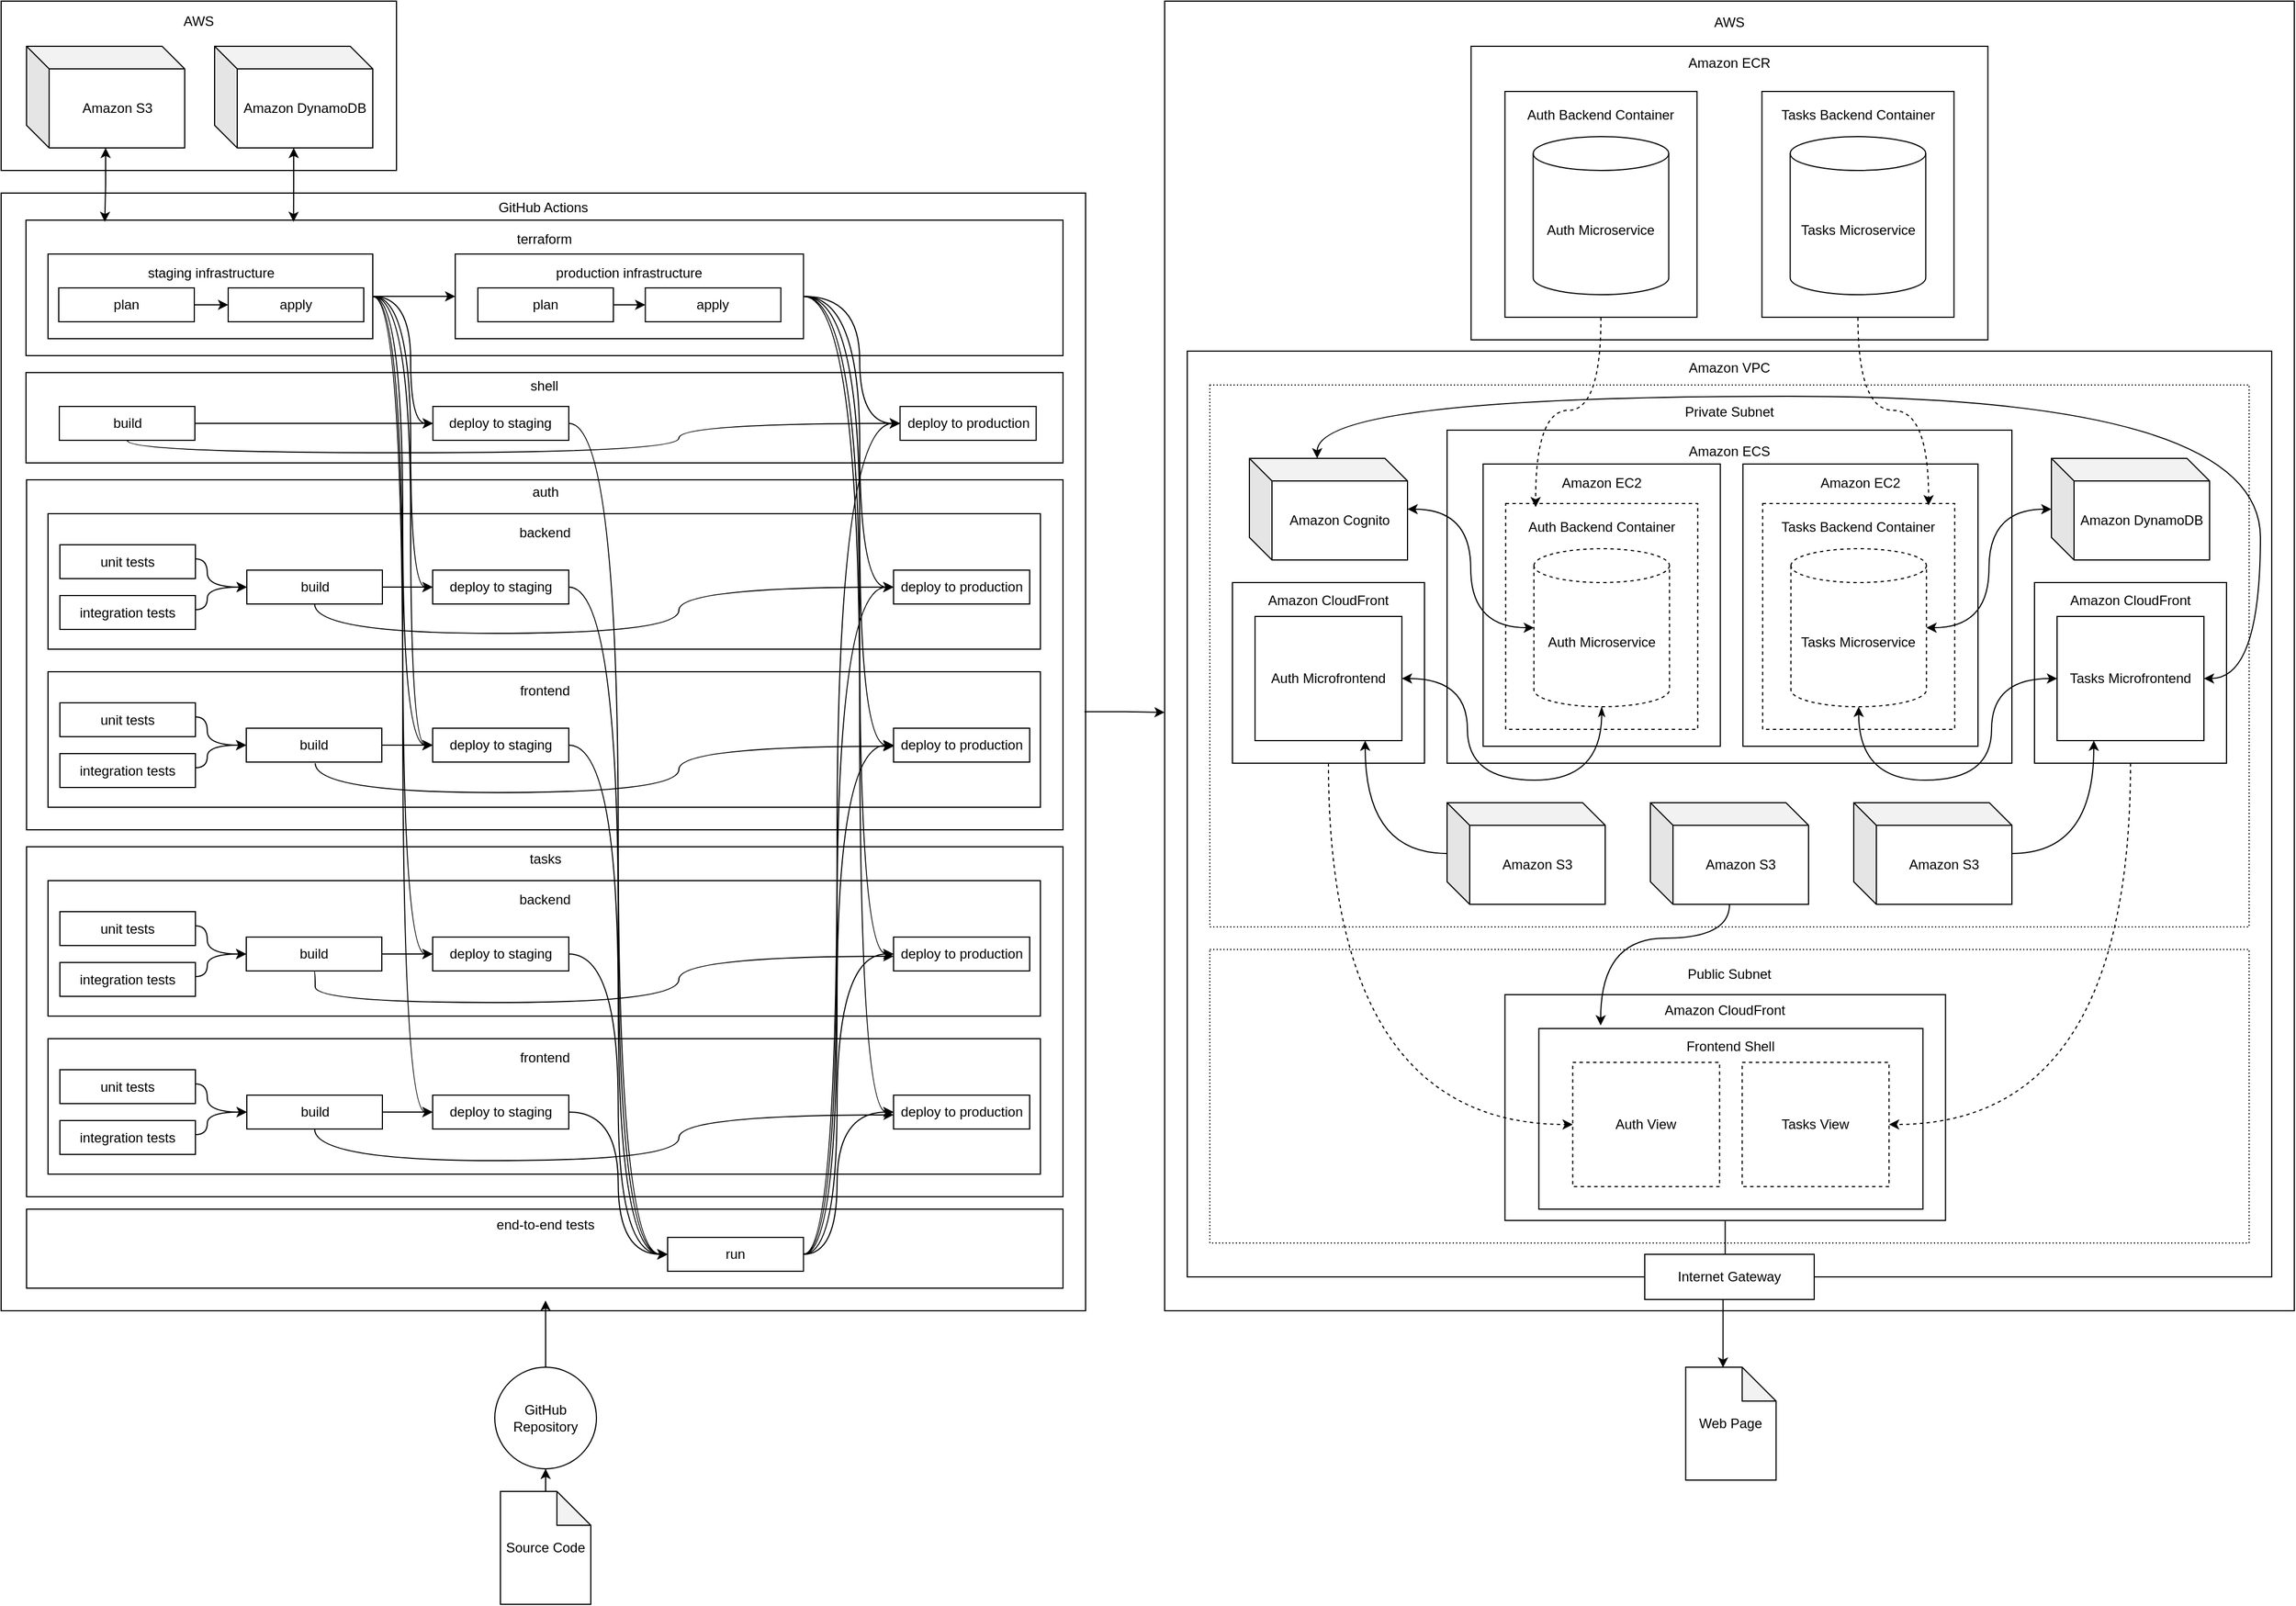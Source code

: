 <mxfile version="27.0.9">
  <diagram name="Page-1" id="5lrgypXl--dZabmraqYd">
    <mxGraphModel dx="5553" dy="3681" grid="1" gridSize="10" guides="1" tooltips="1" connect="1" arrows="1" fold="1" page="1" pageScale="1" pageWidth="827" pageHeight="1169" math="0" shadow="0">
      <root>
        <mxCell id="0" />
        <mxCell id="1" parent="0" />
        <mxCell id="WXDMArISNCCV78Ues6B--82" value="AWS&lt;div&gt;&lt;br&gt;&lt;/div&gt;&lt;div&gt;&lt;br&gt;&lt;/div&gt;&lt;div&gt;&lt;br&gt;&lt;/div&gt;&lt;div&gt;&lt;br&gt;&lt;/div&gt;&lt;div&gt;&lt;br&gt;&lt;/div&gt;&lt;div&gt;&lt;br&gt;&lt;/div&gt;&lt;div&gt;&lt;br&gt;&lt;/div&gt;&lt;div&gt;&lt;br&gt;&lt;/div&gt;" style="rounded=0;whiteSpace=wrap;html=1;" vertex="1" parent="1">
          <mxGeometry x="-3110" y="-1860" width="350" height="150" as="geometry" />
        </mxCell>
        <mxCell id="WXDMArISNCCV78Ues6B--76" value="GitHub Actions&lt;div&gt;&lt;br&gt;&lt;/div&gt;&lt;div&gt;&lt;br&gt;&lt;/div&gt;&lt;div&gt;&lt;br&gt;&lt;/div&gt;&lt;div&gt;&lt;br&gt;&lt;/div&gt;&lt;div&gt;&lt;br&gt;&lt;/div&gt;&lt;div&gt;&lt;br&gt;&lt;/div&gt;&lt;div&gt;&lt;br&gt;&lt;/div&gt;&lt;div&gt;&lt;br&gt;&lt;/div&gt;&lt;div&gt;&lt;br&gt;&lt;/div&gt;&lt;div&gt;&lt;br&gt;&lt;/div&gt;&lt;div&gt;&lt;br&gt;&lt;/div&gt;&lt;div&gt;&lt;br&gt;&lt;/div&gt;&lt;div&gt;&lt;br&gt;&lt;/div&gt;&lt;div&gt;&lt;br&gt;&lt;/div&gt;&lt;div&gt;&lt;br&gt;&lt;/div&gt;&lt;div&gt;&lt;br&gt;&lt;/div&gt;&lt;div&gt;&lt;br&gt;&lt;/div&gt;&lt;div&gt;&lt;br&gt;&lt;/div&gt;&lt;div&gt;&lt;br&gt;&lt;/div&gt;&lt;div&gt;&lt;br&gt;&lt;/div&gt;&lt;div&gt;&lt;br&gt;&lt;/div&gt;&lt;div&gt;&lt;br&gt;&lt;/div&gt;&lt;div&gt;&lt;br&gt;&lt;/div&gt;&lt;div&gt;&lt;br&gt;&lt;/div&gt;&lt;div&gt;&lt;br&gt;&lt;/div&gt;&lt;div&gt;&lt;br&gt;&lt;/div&gt;&lt;div&gt;&lt;br&gt;&lt;/div&gt;&lt;div&gt;&lt;br&gt;&lt;/div&gt;&lt;div&gt;&lt;br&gt;&lt;/div&gt;&lt;div&gt;&lt;br&gt;&lt;/div&gt;&lt;div&gt;&lt;br&gt;&lt;/div&gt;&lt;div&gt;&lt;br&gt;&lt;/div&gt;&lt;div&gt;&lt;br&gt;&lt;/div&gt;&lt;div&gt;&lt;br&gt;&lt;/div&gt;&lt;div&gt;&lt;br&gt;&lt;/div&gt;&lt;div&gt;&lt;br&gt;&lt;/div&gt;&lt;div&gt;&lt;br&gt;&lt;/div&gt;&lt;div&gt;&lt;br&gt;&lt;/div&gt;&lt;div&gt;&lt;br&gt;&lt;/div&gt;&lt;div&gt;&lt;br&gt;&lt;/div&gt;&lt;div&gt;&lt;br&gt;&lt;/div&gt;&lt;div&gt;&lt;br&gt;&lt;/div&gt;&lt;div&gt;&lt;br&gt;&lt;/div&gt;&lt;div&gt;&lt;br&gt;&lt;/div&gt;&lt;div&gt;&lt;br&gt;&lt;/div&gt;&lt;div&gt;&lt;br&gt;&lt;/div&gt;&lt;div&gt;&lt;br&gt;&lt;/div&gt;&lt;div&gt;&lt;br&gt;&lt;/div&gt;&lt;div&gt;&lt;br&gt;&lt;/div&gt;&lt;div&gt;&lt;br&gt;&lt;/div&gt;&lt;div&gt;&lt;br&gt;&lt;/div&gt;&lt;div&gt;&lt;br&gt;&lt;/div&gt;&lt;div&gt;&lt;br&gt;&lt;/div&gt;&lt;div&gt;&lt;br&gt;&lt;/div&gt;&lt;div&gt;&lt;br&gt;&lt;/div&gt;&lt;div&gt;&lt;br&gt;&lt;/div&gt;&lt;div&gt;&lt;br&gt;&lt;/div&gt;&lt;div&gt;&lt;br&gt;&lt;/div&gt;&lt;div&gt;&lt;br&gt;&lt;/div&gt;&lt;div&gt;&lt;br&gt;&lt;/div&gt;&lt;div&gt;&lt;br&gt;&lt;/div&gt;&lt;div&gt;&lt;br&gt;&lt;/div&gt;&lt;div&gt;&lt;br&gt;&lt;/div&gt;&lt;div&gt;&lt;br&gt;&lt;/div&gt;&lt;div&gt;&lt;br&gt;&lt;/div&gt;&lt;div&gt;&lt;br&gt;&lt;/div&gt;&lt;div&gt;&lt;br&gt;&lt;/div&gt;" style="rounded=0;whiteSpace=wrap;html=1;" vertex="1" parent="1">
          <mxGeometry x="-3110" y="-1690" width="960" height="990" as="geometry" />
        </mxCell>
        <mxCell id="7gpFyNWgWioUJCNz2zBN-17" value="AWS&lt;div&gt;&lt;br&gt;&lt;/div&gt;&lt;div&gt;&lt;br&gt;&lt;/div&gt;&lt;div&gt;&lt;br&gt;&lt;/div&gt;&lt;div&gt;&lt;br&gt;&lt;/div&gt;&lt;div&gt;&lt;br&gt;&lt;/div&gt;&lt;div&gt;&lt;br&gt;&lt;/div&gt;&lt;div&gt;&lt;br&gt;&lt;/div&gt;&lt;div&gt;&lt;br&gt;&lt;/div&gt;&lt;div&gt;&lt;br&gt;&lt;/div&gt;&lt;div&gt;&lt;br&gt;&lt;/div&gt;&lt;div&gt;&lt;br&gt;&lt;/div&gt;&lt;div&gt;&lt;br&gt;&lt;/div&gt;&lt;div&gt;&lt;br&gt;&lt;/div&gt;&lt;div&gt;&lt;br&gt;&lt;/div&gt;&lt;div&gt;&lt;br&gt;&lt;/div&gt;&lt;div&gt;&lt;br&gt;&lt;/div&gt;&lt;div&gt;&lt;br&gt;&lt;/div&gt;&lt;div&gt;&lt;br&gt;&lt;/div&gt;&lt;div&gt;&lt;br&gt;&lt;/div&gt;&lt;div&gt;&lt;br&gt;&lt;/div&gt;&lt;div&gt;&lt;br&gt;&lt;/div&gt;&lt;div&gt;&lt;br&gt;&lt;/div&gt;&lt;div&gt;&lt;br&gt;&lt;/div&gt;&lt;div&gt;&lt;br&gt;&lt;/div&gt;&lt;div&gt;&lt;br&gt;&lt;/div&gt;&lt;div&gt;&lt;br&gt;&lt;/div&gt;&lt;div&gt;&lt;br&gt;&lt;/div&gt;&lt;div&gt;&lt;br&gt;&lt;/div&gt;&lt;div&gt;&lt;br&gt;&lt;/div&gt;&lt;div&gt;&lt;br&gt;&lt;/div&gt;&lt;div&gt;&lt;br&gt;&lt;/div&gt;&lt;div&gt;&lt;br&gt;&lt;/div&gt;&lt;div&gt;&lt;br&gt;&lt;/div&gt;&lt;div&gt;&lt;br&gt;&lt;/div&gt;&lt;div&gt;&lt;br&gt;&lt;/div&gt;&lt;div&gt;&lt;br&gt;&lt;/div&gt;&lt;div&gt;&lt;br&gt;&lt;/div&gt;&lt;div&gt;&lt;br&gt;&lt;/div&gt;&lt;div&gt;&lt;br&gt;&lt;/div&gt;&lt;div&gt;&lt;br&gt;&lt;/div&gt;&lt;div&gt;&lt;br&gt;&lt;/div&gt;&lt;div&gt;&lt;br&gt;&lt;/div&gt;&lt;div&gt;&lt;br&gt;&lt;/div&gt;&lt;div&gt;&lt;br&gt;&lt;/div&gt;&lt;div&gt;&lt;br&gt;&lt;/div&gt;&lt;div&gt;&lt;br&gt;&lt;/div&gt;&lt;div&gt;&lt;br&gt;&lt;/div&gt;&lt;div&gt;&lt;br&gt;&lt;/div&gt;&lt;div&gt;&lt;br&gt;&lt;/div&gt;&lt;div&gt;&lt;br&gt;&lt;/div&gt;&lt;div&gt;&lt;br&gt;&lt;/div&gt;&lt;div&gt;&lt;br&gt;&lt;/div&gt;&lt;div&gt;&lt;br&gt;&lt;/div&gt;&lt;div&gt;&lt;br&gt;&lt;/div&gt;&lt;div&gt;&lt;br&gt;&lt;/div&gt;&lt;div&gt;&lt;br&gt;&lt;/div&gt;&lt;div&gt;&lt;br&gt;&lt;/div&gt;&lt;div&gt;&lt;br&gt;&lt;/div&gt;&lt;div&gt;&lt;br&gt;&lt;/div&gt;&lt;div&gt;&lt;br&gt;&lt;/div&gt;&lt;div&gt;&lt;br&gt;&lt;/div&gt;&lt;div&gt;&lt;br&gt;&lt;/div&gt;&lt;div&gt;&lt;br&gt;&lt;/div&gt;&lt;div&gt;&lt;br&gt;&lt;/div&gt;&lt;div&gt;&lt;br&gt;&lt;/div&gt;&lt;div&gt;&lt;br&gt;&lt;/div&gt;&lt;div&gt;&lt;br&gt;&lt;/div&gt;&lt;div&gt;&lt;br&gt;&lt;/div&gt;&lt;div&gt;&lt;br&gt;&lt;/div&gt;&lt;div&gt;&lt;br&gt;&lt;/div&gt;&lt;div&gt;&lt;br&gt;&lt;/div&gt;&lt;div&gt;&lt;br&gt;&lt;/div&gt;&lt;div&gt;&lt;br&gt;&lt;/div&gt;&lt;div&gt;&lt;br&gt;&lt;/div&gt;&lt;div&gt;&lt;br&gt;&lt;/div&gt;&lt;div&gt;&lt;br&gt;&lt;/div&gt;&lt;div&gt;&lt;br&gt;&lt;/div&gt;&lt;div&gt;&lt;br&gt;&lt;/div&gt;" style="rounded=0;whiteSpace=wrap;html=1;" parent="1" vertex="1">
          <mxGeometry x="-2080" y="-1860" width="1000" height="1160" as="geometry" />
        </mxCell>
        <mxCell id="7gpFyNWgWioUJCNz2zBN-13" value="&lt;div&gt;Amazon VPC&lt;/div&gt;&lt;div&gt;&lt;br&gt;&lt;/div&gt;&lt;div&gt;&lt;br&gt;&lt;/div&gt;&lt;div&gt;&lt;br&gt;&lt;/div&gt;&lt;div&gt;&lt;br&gt;&lt;/div&gt;&lt;div&gt;&lt;br&gt;&lt;/div&gt;&lt;div&gt;&lt;br&gt;&lt;/div&gt;&lt;div&gt;&lt;br&gt;&lt;/div&gt;&lt;div&gt;&lt;br&gt;&lt;/div&gt;&lt;div&gt;&lt;br&gt;&lt;/div&gt;&lt;div&gt;&lt;br&gt;&lt;/div&gt;&lt;div&gt;&lt;br&gt;&lt;/div&gt;&lt;div&gt;&lt;br&gt;&lt;/div&gt;&lt;div&gt;&lt;br&gt;&lt;/div&gt;&lt;div&gt;&lt;br&gt;&lt;/div&gt;&lt;div&gt;&lt;br&gt;&lt;/div&gt;&lt;div&gt;&lt;br&gt;&lt;/div&gt;&lt;div&gt;&lt;br&gt;&lt;/div&gt;&lt;div&gt;&lt;br&gt;&lt;/div&gt;&lt;div&gt;&lt;br&gt;&lt;/div&gt;&lt;div&gt;&lt;br&gt;&lt;/div&gt;&lt;div&gt;&lt;br&gt;&lt;/div&gt;&lt;div&gt;&lt;br&gt;&lt;/div&gt;&lt;div&gt;&lt;br&gt;&lt;/div&gt;&lt;div&gt;&lt;br&gt;&lt;/div&gt;&lt;div&gt;&lt;br&gt;&lt;/div&gt;&lt;div&gt;&lt;br&gt;&lt;/div&gt;&lt;div&gt;&lt;br&gt;&lt;/div&gt;&lt;div&gt;&lt;br&gt;&lt;/div&gt;&lt;div&gt;&lt;br&gt;&lt;/div&gt;&lt;div&gt;&lt;br&gt;&lt;/div&gt;&lt;div&gt;&lt;br&gt;&lt;/div&gt;&lt;div&gt;&lt;br&gt;&lt;/div&gt;&lt;div&gt;&lt;br&gt;&lt;/div&gt;&lt;div&gt;&lt;br&gt;&lt;/div&gt;&lt;div&gt;&lt;br&gt;&lt;/div&gt;&lt;div&gt;&lt;br&gt;&lt;/div&gt;&lt;div&gt;&lt;br&gt;&lt;/div&gt;&lt;div&gt;&lt;br&gt;&lt;/div&gt;&lt;div&gt;&lt;br&gt;&lt;/div&gt;&lt;div&gt;&lt;br&gt;&lt;/div&gt;&lt;div&gt;&lt;br&gt;&lt;/div&gt;&lt;div&gt;&lt;br&gt;&lt;/div&gt;&lt;div&gt;&lt;br&gt;&lt;/div&gt;&lt;div&gt;&lt;br&gt;&lt;/div&gt;&lt;div&gt;&lt;br&gt;&lt;/div&gt;&lt;div&gt;&lt;br&gt;&lt;/div&gt;&lt;div&gt;&lt;br&gt;&lt;/div&gt;&lt;div&gt;&lt;br&gt;&lt;/div&gt;&lt;div&gt;&lt;br&gt;&lt;/div&gt;&lt;div&gt;&lt;br&gt;&lt;/div&gt;&lt;div&gt;&lt;br&gt;&lt;/div&gt;&lt;div&gt;&lt;br&gt;&lt;/div&gt;&lt;div&gt;&lt;br&gt;&lt;/div&gt;&lt;div&gt;&lt;br&gt;&lt;/div&gt;&lt;div&gt;&lt;br&gt;&lt;/div&gt;" style="rounded=0;whiteSpace=wrap;html=1;" parent="1" vertex="1">
          <mxGeometry x="-2060" y="-1550" width="960" height="820" as="geometry" />
        </mxCell>
        <mxCell id="8fCQB1sPR4Tvq7TzuILt-5" value="Private Subnet&lt;div&gt;&lt;br&gt;&lt;/div&gt;&lt;div&gt;&lt;br&gt;&lt;/div&gt;&lt;div&gt;&lt;br&gt;&lt;/div&gt;&lt;div&gt;&lt;br&gt;&lt;/div&gt;&lt;div&gt;&lt;br&gt;&lt;/div&gt;&lt;div&gt;&lt;br&gt;&lt;/div&gt;&lt;div&gt;&lt;br&gt;&lt;/div&gt;&lt;div&gt;&lt;br&gt;&lt;/div&gt;&lt;div&gt;&lt;br&gt;&lt;/div&gt;&lt;div&gt;&lt;br&gt;&lt;/div&gt;&lt;div&gt;&lt;br&gt;&lt;/div&gt;&lt;div&gt;&lt;br&gt;&lt;/div&gt;&lt;div&gt;&lt;br&gt;&lt;/div&gt;&lt;div&gt;&lt;br&gt;&lt;/div&gt;&lt;div&gt;&lt;br&gt;&lt;/div&gt;&lt;div&gt;&lt;br&gt;&lt;/div&gt;&lt;div&gt;&lt;br&gt;&lt;/div&gt;&lt;div&gt;&lt;br&gt;&lt;/div&gt;&lt;div&gt;&lt;br&gt;&lt;/div&gt;&lt;div&gt;&lt;br&gt;&lt;/div&gt;&lt;div&gt;&lt;br&gt;&lt;/div&gt;&lt;div&gt;&lt;br&gt;&lt;/div&gt;&lt;div&gt;&lt;br&gt;&lt;/div&gt;&lt;div&gt;&lt;br&gt;&lt;/div&gt;&lt;div&gt;&lt;br&gt;&lt;/div&gt;&lt;div&gt;&lt;br&gt;&lt;/div&gt;&lt;div&gt;&lt;br&gt;&lt;/div&gt;&lt;div&gt;&lt;br&gt;&lt;/div&gt;&lt;div&gt;&lt;br&gt;&lt;/div&gt;&lt;div&gt;&lt;br&gt;&lt;/div&gt;" style="rounded=0;whiteSpace=wrap;html=1;dashed=1;dashPattern=1 2;" parent="1" vertex="1">
          <mxGeometry x="-2040" y="-1520" width="920" height="480" as="geometry" />
        </mxCell>
        <mxCell id="7gpFyNWgWioUJCNz2zBN-20" value="Web Page" style="shape=note;whiteSpace=wrap;html=1;backgroundOutline=1;darkOpacity=0.05;" parent="1" vertex="1">
          <mxGeometry x="-1618.76" y="-650" width="80" height="100" as="geometry" />
        </mxCell>
        <mxCell id="K_u1Kb7oKMPgJKE00YBO-1" value="Amazon CloudFront&lt;div&gt;&lt;br&gt;&lt;/div&gt;&lt;div&gt;&lt;br&gt;&lt;/div&gt;&lt;div&gt;&lt;br&gt;&lt;/div&gt;&lt;div&gt;&lt;br&gt;&lt;/div&gt;&lt;div&gt;&lt;br&gt;&lt;/div&gt;&lt;div&gt;&lt;br&gt;&lt;/div&gt;&lt;div&gt;&lt;br&gt;&lt;/div&gt;&lt;div&gt;&lt;br&gt;&lt;/div&gt;&lt;div&gt;&lt;br&gt;&lt;/div&gt;" style="rounded=0;whiteSpace=wrap;html=1;" parent="1" vertex="1">
          <mxGeometry x="-1310" y="-1345" width="170" height="160" as="geometry" />
        </mxCell>
        <mxCell id="fL-8VVCd73iSeGYNEX2D-2" value="Amazon CloudFront&lt;div&gt;&lt;br&gt;&lt;/div&gt;&lt;div&gt;&lt;br&gt;&lt;/div&gt;&lt;div&gt;&lt;br&gt;&lt;/div&gt;&lt;div&gt;&lt;br&gt;&lt;/div&gt;&lt;div&gt;&lt;br&gt;&lt;/div&gt;&lt;div&gt;&lt;br&gt;&lt;/div&gt;&lt;div&gt;&lt;br&gt;&lt;/div&gt;&lt;div&gt;&lt;br&gt;&lt;/div&gt;&lt;div&gt;&lt;br&gt;&lt;/div&gt;" style="rounded=0;whiteSpace=wrap;html=1;" parent="1" vertex="1">
          <mxGeometry x="-2020" y="-1345" width="170" height="160" as="geometry" />
        </mxCell>
        <mxCell id="TE3JeXh7_A4Z1Bji4Hqj-10" value="Amazon ECS&lt;div&gt;&lt;div&gt;&lt;br&gt;&lt;/div&gt;&lt;div&gt;&lt;br&gt;&lt;/div&gt;&lt;div&gt;&lt;br&gt;&lt;/div&gt;&lt;div&gt;&lt;br&gt;&lt;/div&gt;&lt;div&gt;&lt;br&gt;&lt;/div&gt;&lt;div&gt;&lt;br&gt;&lt;/div&gt;&lt;div&gt;&lt;br&gt;&lt;/div&gt;&lt;div&gt;&lt;br&gt;&lt;/div&gt;&lt;div&gt;&lt;br&gt;&lt;/div&gt;&lt;div&gt;&lt;br&gt;&lt;/div&gt;&lt;div&gt;&lt;br&gt;&lt;/div&gt;&lt;div&gt;&lt;br&gt;&lt;/div&gt;&lt;div&gt;&lt;br&gt;&lt;/div&gt;&lt;div&gt;&lt;br&gt;&lt;/div&gt;&lt;div&gt;&lt;br&gt;&lt;/div&gt;&lt;/div&gt;&lt;div&gt;&lt;br&gt;&lt;/div&gt;&lt;div&gt;&lt;br&gt;&lt;/div&gt;&lt;div&gt;&lt;br&gt;&lt;/div&gt;" style="rounded=0;whiteSpace=wrap;html=1;" parent="1" vertex="1">
          <mxGeometry x="-1830" y="-1480" width="500" height="295" as="geometry" />
        </mxCell>
        <mxCell id="7RjIYqkzmJ3zHGpzatDi-12" value="Amazon Cognito" style="shape=cube;whiteSpace=wrap;html=1;boundedLbl=1;backgroundOutline=1;darkOpacity=0.05;darkOpacity2=0.1;" parent="1" vertex="1">
          <mxGeometry x="-2005" y="-1455" width="140" height="90" as="geometry" />
        </mxCell>
        <mxCell id="7RjIYqkzmJ3zHGpzatDi-14" value="Amazon DynamoDB" style="shape=cube;whiteSpace=wrap;html=1;boundedLbl=1;backgroundOutline=1;darkOpacity=0.05;darkOpacity2=0.1;" parent="1" vertex="1">
          <mxGeometry x="-1295" y="-1455" width="140" height="90" as="geometry" />
        </mxCell>
        <mxCell id="fL-8VVCd73iSeGYNEX2D-1" value="Auth Microfrontend" style="rounded=0;whiteSpace=wrap;html=1;" parent="1" vertex="1">
          <mxGeometry x="-2000" y="-1315" width="130" height="110" as="geometry" />
        </mxCell>
        <mxCell id="fL-8VVCd73iSeGYNEX2D-3" value="Tasks Microfrontend" style="rounded=0;whiteSpace=wrap;html=1;" parent="1" vertex="1">
          <mxGeometry x="-1290" y="-1315" width="130" height="110" as="geometry" />
        </mxCell>
        <mxCell id="8fCQB1sPR4Tvq7TzuILt-7" value="Public Subnet&lt;div&gt;&lt;br&gt;&lt;/div&gt;&lt;div&gt;&lt;br&gt;&lt;/div&gt;&lt;div&gt;&lt;br&gt;&lt;/div&gt;&lt;div&gt;&lt;br&gt;&lt;/div&gt;&lt;div&gt;&lt;br&gt;&lt;/div&gt;&lt;div&gt;&lt;br&gt;&lt;/div&gt;&lt;div&gt;&lt;br&gt;&lt;/div&gt;&lt;div&gt;&lt;br&gt;&lt;/div&gt;&lt;div&gt;&lt;br&gt;&lt;/div&gt;&lt;div&gt;&lt;br&gt;&lt;/div&gt;&lt;div&gt;&lt;br&gt;&lt;/div&gt;&lt;div&gt;&lt;br&gt;&lt;/div&gt;&lt;div&gt;&lt;br&gt;&lt;/div&gt;&lt;div&gt;&lt;br&gt;&lt;/div&gt;&lt;div&gt;&lt;br&gt;&lt;/div&gt;" style="rounded=0;whiteSpace=wrap;html=1;dashed=1;dashPattern=1 2;" parent="1" vertex="1">
          <mxGeometry x="-2040.01" y="-1020" width="920" height="260" as="geometry" />
        </mxCell>
        <mxCell id="TE3JeXh7_A4Z1Bji4Hqj-2" value="Amazon CloudFront&lt;div&gt;&lt;br&gt;&lt;/div&gt;&lt;div&gt;&lt;br&gt;&lt;/div&gt;&lt;div&gt;&lt;br&gt;&lt;/div&gt;&lt;div&gt;&lt;br&gt;&lt;/div&gt;&lt;div&gt;&lt;br&gt;&lt;/div&gt;&lt;div&gt;&lt;br&gt;&lt;/div&gt;&lt;div&gt;&lt;br&gt;&lt;/div&gt;&lt;div&gt;&lt;br&gt;&lt;/div&gt;&lt;div&gt;&lt;br&gt;&lt;/div&gt;&lt;div&gt;&lt;br&gt;&lt;/div&gt;&lt;div&gt;&lt;br&gt;&lt;/div&gt;&lt;div&gt;&lt;br&gt;&lt;/div&gt;" style="rounded=0;whiteSpace=wrap;html=1;" parent="1" vertex="1">
          <mxGeometry x="-1778.76" y="-980" width="390" height="200" as="geometry" />
        </mxCell>
        <mxCell id="7RjIYqkzmJ3zHGpzatDi-5" value="Frontend Shell&lt;div&gt;&lt;br&gt;&lt;/div&gt;&lt;div&gt;&lt;br&gt;&lt;/div&gt;&lt;div&gt;&lt;br&gt;&lt;/div&gt;&lt;div&gt;&lt;br&gt;&lt;/div&gt;&lt;div&gt;&lt;br&gt;&lt;/div&gt;&lt;div&gt;&lt;br&gt;&lt;/div&gt;&lt;div&gt;&lt;br&gt;&lt;/div&gt;&lt;div&gt;&lt;br&gt;&lt;/div&gt;&lt;div&gt;&lt;br&gt;&lt;/div&gt;" style="rounded=0;whiteSpace=wrap;html=1;" parent="1" vertex="1">
          <mxGeometry x="-1748.76" y="-950" width="340" height="160" as="geometry" />
        </mxCell>
        <mxCell id="7RjIYqkzmJ3zHGpzatDi-6" value="Auth View" style="rounded=0;whiteSpace=wrap;html=1;dashed=1;" parent="1" vertex="1">
          <mxGeometry x="-1718.76" y="-920" width="130" height="110" as="geometry" />
        </mxCell>
        <mxCell id="7RjIYqkzmJ3zHGpzatDi-8" value="Tasks View" style="rounded=0;whiteSpace=wrap;html=1;dashed=1;" parent="1" vertex="1">
          <mxGeometry x="-1568.76" y="-920" width="130" height="110" as="geometry" />
        </mxCell>
        <mxCell id="8fCQB1sPR4Tvq7TzuILt-8" style="edgeStyle=orthogonalEdgeStyle;rounded=0;orthogonalLoop=1;jettySize=auto;html=1;entryX=0;entryY=0.5;entryDx=0;entryDy=0;exitX=0.5;exitY=1;exitDx=0;exitDy=0;curved=1;dashed=1;" parent="1" source="fL-8VVCd73iSeGYNEX2D-2" target="7RjIYqkzmJ3zHGpzatDi-6" edge="1">
          <mxGeometry relative="1" as="geometry" />
        </mxCell>
        <mxCell id="8fCQB1sPR4Tvq7TzuILt-15" style="edgeStyle=orthogonalEdgeStyle;rounded=0;orthogonalLoop=1;jettySize=auto;html=1;entryX=0.413;entryY=0.003;entryDx=0;entryDy=0;entryPerimeter=0;" parent="1" source="TE3JeXh7_A4Z1Bji4Hqj-2" target="7gpFyNWgWioUJCNz2zBN-20" edge="1">
          <mxGeometry relative="1" as="geometry" />
        </mxCell>
        <mxCell id="8fCQB1sPR4Tvq7TzuILt-3" value="Internet Gateway" style="rounded=0;whiteSpace=wrap;html=1;" parent="1" vertex="1">
          <mxGeometry x="-1655.01" y="-750" width="150" height="40" as="geometry" />
        </mxCell>
        <mxCell id="plP2068hf8wh3BOtidzW-4" value="Amazon ECR&lt;div&gt;&lt;div&gt;&lt;br&gt;&lt;/div&gt;&lt;div&gt;&lt;br&gt;&lt;/div&gt;&lt;div&gt;&lt;br&gt;&lt;/div&gt;&lt;div&gt;&lt;br&gt;&lt;/div&gt;&lt;div&gt;&lt;br&gt;&lt;/div&gt;&lt;div&gt;&lt;br&gt;&lt;/div&gt;&lt;div&gt;&lt;br&gt;&lt;/div&gt;&lt;div&gt;&lt;br&gt;&lt;/div&gt;&lt;div&gt;&lt;br&gt;&lt;/div&gt;&lt;div&gt;&lt;br&gt;&lt;/div&gt;&lt;div&gt;&lt;br&gt;&lt;/div&gt;&lt;div&gt;&lt;br&gt;&lt;/div&gt;&lt;div&gt;&lt;br&gt;&lt;/div&gt;&lt;div&gt;&lt;br&gt;&lt;/div&gt;&lt;div&gt;&lt;br&gt;&lt;/div&gt;&lt;/div&gt;&lt;div&gt;&lt;br&gt;&lt;/div&gt;" style="rounded=0;whiteSpace=wrap;html=1;" parent="1" vertex="1">
          <mxGeometry x="-1808.76" y="-1820" width="457.5" height="260" as="geometry" />
        </mxCell>
        <mxCell id="plP2068hf8wh3BOtidzW-5" value="Tasks Backend Container&lt;br&gt;&lt;div&gt;&lt;br&gt;&lt;/div&gt;&lt;div&gt;&lt;br&gt;&lt;/div&gt;&lt;div&gt;&lt;br&gt;&lt;/div&gt;&lt;div&gt;&lt;br&gt;&lt;/div&gt;&lt;div&gt;&lt;br&gt;&lt;/div&gt;&lt;div&gt;&lt;br&gt;&lt;/div&gt;&lt;div&gt;&lt;br&gt;&lt;/div&gt;&lt;div&gt;&lt;br&gt;&lt;/div&gt;&lt;div&gt;&lt;br&gt;&lt;/div&gt;&lt;div&gt;&lt;br&gt;&lt;/div&gt;&lt;div&gt;&lt;br&gt;&lt;/div&gt;" style="rounded=0;whiteSpace=wrap;html=1;" parent="1" vertex="1">
          <mxGeometry x="-1551.26" y="-1780" width="170" height="200" as="geometry" />
        </mxCell>
        <mxCell id="plP2068hf8wh3BOtidzW-6" value="Auth Backend Container&lt;br&gt;&lt;div&gt;&lt;br&gt;&lt;/div&gt;&lt;div&gt;&lt;br&gt;&lt;/div&gt;&lt;div&gt;&lt;br&gt;&lt;/div&gt;&lt;div&gt;&lt;br&gt;&lt;/div&gt;&lt;div&gt;&lt;br&gt;&lt;/div&gt;&lt;div&gt;&lt;br&gt;&lt;/div&gt;&lt;div&gt;&lt;br&gt;&lt;/div&gt;&lt;div&gt;&lt;br&gt;&lt;/div&gt;&lt;div&gt;&lt;br&gt;&lt;/div&gt;&lt;div&gt;&lt;br&gt;&lt;/div&gt;&lt;div&gt;&lt;br&gt;&lt;/div&gt;" style="rounded=0;whiteSpace=wrap;html=1;" parent="1" vertex="1">
          <mxGeometry x="-1778.76" y="-1780" width="170" height="200" as="geometry" />
        </mxCell>
        <mxCell id="plP2068hf8wh3BOtidzW-7" value="Auth Microservice" style="shape=cylinder3;whiteSpace=wrap;html=1;boundedLbl=1;backgroundOutline=1;size=15;" parent="1" vertex="1">
          <mxGeometry x="-1753.76" y="-1740" width="120" height="140" as="geometry" />
        </mxCell>
        <mxCell id="plP2068hf8wh3BOtidzW-8" value="Tasks Microservice" style="shape=cylinder3;whiteSpace=wrap;html=1;boundedLbl=1;backgroundOutline=1;size=15;" parent="1" vertex="1">
          <mxGeometry x="-1526.26" y="-1740" width="120" height="140" as="geometry" />
        </mxCell>
        <mxCell id="plP2068hf8wh3BOtidzW-21" value="Amazon EC2&lt;div&gt;&lt;br&gt;&lt;/div&gt;&lt;div&gt;&lt;br&gt;&lt;/div&gt;&lt;div&gt;&lt;br&gt;&lt;/div&gt;&lt;div&gt;&lt;br&gt;&lt;/div&gt;&lt;div&gt;&lt;br&gt;&lt;/div&gt;&lt;div&gt;&lt;br&gt;&lt;/div&gt;&lt;div&gt;&lt;br&gt;&lt;/div&gt;&lt;div&gt;&lt;br&gt;&lt;/div&gt;&lt;div&gt;&lt;br&gt;&lt;/div&gt;&lt;div&gt;&lt;br&gt;&lt;/div&gt;&lt;div&gt;&lt;br&gt;&lt;/div&gt;&lt;div&gt;&lt;br&gt;&lt;/div&gt;&lt;div&gt;&lt;br&gt;&lt;/div&gt;&lt;div&gt;&lt;br&gt;&lt;/div&gt;&lt;div&gt;&lt;br&gt;&lt;/div&gt;" style="rounded=0;whiteSpace=wrap;html=1;" parent="1" vertex="1">
          <mxGeometry x="-1568.13" y="-1450" width="208.13" height="250" as="geometry" />
        </mxCell>
        <mxCell id="plP2068hf8wh3BOtidzW-22" value="Amazon EC2&lt;div&gt;&lt;br&gt;&lt;/div&gt;&lt;div&gt;&lt;br&gt;&lt;/div&gt;&lt;div&gt;&lt;br&gt;&lt;/div&gt;&lt;div&gt;&lt;br&gt;&lt;/div&gt;&lt;div&gt;&lt;br&gt;&lt;/div&gt;&lt;div&gt;&lt;br&gt;&lt;/div&gt;&lt;div&gt;&lt;br&gt;&lt;/div&gt;&lt;div&gt;&lt;br&gt;&lt;/div&gt;&lt;div&gt;&lt;br&gt;&lt;/div&gt;&lt;div&gt;&lt;br&gt;&lt;/div&gt;&lt;div&gt;&lt;br&gt;&lt;/div&gt;&lt;div&gt;&lt;br&gt;&lt;/div&gt;&lt;div&gt;&lt;br&gt;&lt;/div&gt;&lt;div&gt;&lt;br&gt;&lt;/div&gt;&lt;div&gt;&lt;br&gt;&lt;/div&gt;" style="rounded=0;whiteSpace=wrap;html=1;" parent="1" vertex="1">
          <mxGeometry x="-1798.13" y="-1450" width="210" height="250" as="geometry" />
        </mxCell>
        <mxCell id="TE3JeXh7_A4Z1Bji4Hqj-9" value="Tasks Backend Container&lt;br&gt;&lt;div&gt;&lt;br&gt;&lt;/div&gt;&lt;div&gt;&lt;br&gt;&lt;/div&gt;&lt;div&gt;&lt;br&gt;&lt;/div&gt;&lt;div&gt;&lt;br&gt;&lt;/div&gt;&lt;div&gt;&lt;br&gt;&lt;/div&gt;&lt;div&gt;&lt;br&gt;&lt;/div&gt;&lt;div&gt;&lt;br&gt;&lt;/div&gt;&lt;div&gt;&lt;br&gt;&lt;/div&gt;&lt;div&gt;&lt;br&gt;&lt;/div&gt;&lt;div&gt;&lt;br&gt;&lt;/div&gt;&lt;div&gt;&lt;br&gt;&lt;/div&gt;" style="rounded=0;whiteSpace=wrap;html=1;dashed=1;" parent="1" vertex="1">
          <mxGeometry x="-1550.63" y="-1415" width="170" height="200" as="geometry" />
        </mxCell>
        <mxCell id="TE3JeXh7_A4Z1Bji4Hqj-1" value="Auth Backend Container&lt;br&gt;&lt;div&gt;&lt;br&gt;&lt;/div&gt;&lt;div&gt;&lt;br&gt;&lt;/div&gt;&lt;div&gt;&lt;br&gt;&lt;/div&gt;&lt;div&gt;&lt;br&gt;&lt;/div&gt;&lt;div&gt;&lt;br&gt;&lt;/div&gt;&lt;div&gt;&lt;br&gt;&lt;/div&gt;&lt;div&gt;&lt;br&gt;&lt;/div&gt;&lt;div&gt;&lt;br&gt;&lt;/div&gt;&lt;div&gt;&lt;br&gt;&lt;/div&gt;&lt;div&gt;&lt;br&gt;&lt;/div&gt;&lt;div&gt;&lt;br&gt;&lt;/div&gt;" style="rounded=0;whiteSpace=wrap;html=1;dashed=1;" parent="1" vertex="1">
          <mxGeometry x="-1778.13" y="-1415" width="170" height="200" as="geometry" />
        </mxCell>
        <mxCell id="qq9lfj9BLUQq1fA03y2d-7" style="edgeStyle=orthogonalEdgeStyle;rounded=0;orthogonalLoop=1;jettySize=auto;html=1;exitX=0.5;exitY=1;exitDx=0;exitDy=0;exitPerimeter=0;entryX=1;entryY=0.5;entryDx=0;entryDy=0;curved=1;startArrow=classicThin;startFill=1;" parent="1" source="7RjIYqkzmJ3zHGpzatDi-1" target="fL-8VVCd73iSeGYNEX2D-1" edge="1">
          <mxGeometry relative="1" as="geometry">
            <Array as="points">
              <mxPoint x="-1693" y="-1170" />
              <mxPoint x="-1812" y="-1170" />
              <mxPoint x="-1812" y="-1260" />
            </Array>
          </mxGeometry>
        </mxCell>
        <mxCell id="7RjIYqkzmJ3zHGpzatDi-1" value="Auth Microservice" style="shape=cylinder3;whiteSpace=wrap;html=1;boundedLbl=1;backgroundOutline=1;size=15;dashed=1;" parent="1" vertex="1">
          <mxGeometry x="-1753.13" y="-1375" width="120" height="140" as="geometry" />
        </mxCell>
        <mxCell id="8fCQB1sPR4Tvq7TzuILt-13" style="edgeStyle=orthogonalEdgeStyle;rounded=0;orthogonalLoop=1;jettySize=auto;html=1;startArrow=classic;startFill=1;curved=1;" parent="1" source="7RjIYqkzmJ3zHGpzatDi-4" target="7RjIYqkzmJ3zHGpzatDi-14" edge="1">
          <mxGeometry relative="1" as="geometry" />
        </mxCell>
        <mxCell id="qq9lfj9BLUQq1fA03y2d-6" style="edgeStyle=orthogonalEdgeStyle;rounded=0;orthogonalLoop=1;jettySize=auto;html=1;exitX=0.5;exitY=1;exitDx=0;exitDy=0;exitPerimeter=0;entryX=0;entryY=0.5;entryDx=0;entryDy=0;curved=1;startArrow=classic;startFill=1;" parent="1" source="7RjIYqkzmJ3zHGpzatDi-4" target="fL-8VVCd73iSeGYNEX2D-3" edge="1">
          <mxGeometry relative="1" as="geometry">
            <Array as="points">
              <mxPoint x="-1466" y="-1170" />
              <mxPoint x="-1348" y="-1170" />
              <mxPoint x="-1348" y="-1260" />
            </Array>
          </mxGeometry>
        </mxCell>
        <mxCell id="7RjIYqkzmJ3zHGpzatDi-4" value="Tasks Microservice" style="shape=cylinder3;whiteSpace=wrap;html=1;boundedLbl=1;backgroundOutline=1;size=15;dashed=1;" parent="1" vertex="1">
          <mxGeometry x="-1525.63" y="-1375" width="120" height="140" as="geometry" />
        </mxCell>
        <mxCell id="8fCQB1sPR4Tvq7TzuILt-14" style="edgeStyle=orthogonalEdgeStyle;rounded=0;orthogonalLoop=1;jettySize=auto;html=1;entryX=0;entryY=0.5;entryDx=0;entryDy=0;entryPerimeter=0;startArrow=classic;startFill=1;curved=1;" parent="1" source="7RjIYqkzmJ3zHGpzatDi-12" target="7RjIYqkzmJ3zHGpzatDi-1" edge="1">
          <mxGeometry relative="1" as="geometry" />
        </mxCell>
        <mxCell id="plP2068hf8wh3BOtidzW-11" style="edgeStyle=orthogonalEdgeStyle;rounded=0;orthogonalLoop=1;jettySize=auto;html=1;entryX=0.864;entryY=0.008;entryDx=0;entryDy=0;dashed=1;entryPerimeter=0;curved=1;" parent="1" source="plP2068hf8wh3BOtidzW-5" target="TE3JeXh7_A4Z1Bji4Hqj-9" edge="1">
          <mxGeometry relative="1" as="geometry" />
        </mxCell>
        <mxCell id="plP2068hf8wh3BOtidzW-9" style="edgeStyle=orthogonalEdgeStyle;rounded=0;orthogonalLoop=1;jettySize=auto;html=1;entryX=0.156;entryY=0.016;entryDx=0;entryDy=0;dashed=1;entryPerimeter=0;curved=1;" parent="1" source="plP2068hf8wh3BOtidzW-6" target="TE3JeXh7_A4Z1Bji4Hqj-1" edge="1">
          <mxGeometry relative="1" as="geometry" />
        </mxCell>
        <mxCell id="qq9lfj9BLUQq1fA03y2d-1" value="Amazon S3" style="shape=cube;whiteSpace=wrap;html=1;boundedLbl=1;backgroundOutline=1;darkOpacity=0.05;darkOpacity2=0.1;" parent="1" vertex="1">
          <mxGeometry x="-1650" y="-1150" width="140" height="90" as="geometry" />
        </mxCell>
        <mxCell id="8fCQB1sPR4Tvq7TzuILt-9" style="edgeStyle=orthogonalEdgeStyle;rounded=0;orthogonalLoop=1;jettySize=auto;html=1;entryX=1;entryY=0.5;entryDx=0;entryDy=0;exitX=0.5;exitY=1;exitDx=0;exitDy=0;curved=1;dashed=1;" parent="1" source="K_u1Kb7oKMPgJKE00YBO-1" target="7RjIYqkzmJ3zHGpzatDi-8" edge="1">
          <mxGeometry relative="1" as="geometry" />
        </mxCell>
        <mxCell id="qq9lfj9BLUQq1fA03y2d-11" style="edgeStyle=orthogonalEdgeStyle;rounded=0;orthogonalLoop=1;jettySize=auto;html=1;entryX=0.25;entryY=1;entryDx=0;entryDy=0;curved=1;" parent="1" source="qq9lfj9BLUQq1fA03y2d-8" target="fL-8VVCd73iSeGYNEX2D-3" edge="1">
          <mxGeometry relative="1" as="geometry" />
        </mxCell>
        <mxCell id="qq9lfj9BLUQq1fA03y2d-8" value="Amazon S3" style="shape=cube;whiteSpace=wrap;html=1;boundedLbl=1;backgroundOutline=1;darkOpacity=0.05;darkOpacity2=0.1;" parent="1" vertex="1">
          <mxGeometry x="-1470" y="-1150" width="140" height="90" as="geometry" />
        </mxCell>
        <mxCell id="qq9lfj9BLUQq1fA03y2d-10" style="edgeStyle=orthogonalEdgeStyle;rounded=0;orthogonalLoop=1;jettySize=auto;html=1;entryX=0.75;entryY=1;entryDx=0;entryDy=0;curved=1;" parent="1" source="qq9lfj9BLUQq1fA03y2d-9" target="fL-8VVCd73iSeGYNEX2D-1" edge="1">
          <mxGeometry relative="1" as="geometry" />
        </mxCell>
        <mxCell id="qq9lfj9BLUQq1fA03y2d-9" value="Amazon S3" style="shape=cube;whiteSpace=wrap;html=1;boundedLbl=1;backgroundOutline=1;darkOpacity=0.05;darkOpacity2=0.1;" parent="1" vertex="1">
          <mxGeometry x="-1830" y="-1150" width="140" height="90" as="geometry" />
        </mxCell>
        <mxCell id="qq9lfj9BLUQq1fA03y2d-12" style="edgeStyle=orthogonalEdgeStyle;rounded=0;orthogonalLoop=1;jettySize=auto;html=1;entryX=0.161;entryY=-0.017;entryDx=0;entryDy=0;entryPerimeter=0;curved=1;" parent="1" source="qq9lfj9BLUQq1fA03y2d-1" target="7RjIYqkzmJ3zHGpzatDi-5" edge="1">
          <mxGeometry relative="1" as="geometry">
            <Array as="points">
              <mxPoint x="-1580" y="-1030" />
              <mxPoint x="-1694" y="-1030" />
            </Array>
          </mxGeometry>
        </mxCell>
        <mxCell id="2BUk3k5oHCf4TJrfV3on-2" style="edgeStyle=orthogonalEdgeStyle;rounded=0;orthogonalLoop=1;jettySize=auto;html=1;entryX=0;entryY=0;entryDx=60;entryDy=0;entryPerimeter=0;curved=1;exitX=1;exitY=0.5;exitDx=0;exitDy=0;startArrow=classic;startFill=1;" parent="1" source="fL-8VVCd73iSeGYNEX2D-3" target="7RjIYqkzmJ3zHGpzatDi-12" edge="1">
          <mxGeometry relative="1" as="geometry">
            <Array as="points">
              <mxPoint x="-1110" y="-1260" />
              <mxPoint x="-1110" y="-1510" />
              <mxPoint x="-1945" y="-1510" />
            </Array>
          </mxGeometry>
        </mxCell>
        <mxCell id="HMaWFuyXW6tmUjAMEgqe-118" value="GitHub&lt;div&gt;Repository&lt;/div&gt;" style="ellipse;whiteSpace=wrap;html=1;aspect=fixed;" parent="1" vertex="1">
          <mxGeometry x="-2673" y="-650" width="90" height="90" as="geometry" />
        </mxCell>
        <mxCell id="HMaWFuyXW6tmUjAMEgqe-122" style="edgeStyle=orthogonalEdgeStyle;rounded=0;orthogonalLoop=1;jettySize=auto;html=1;entryX=0.5;entryY=1;entryDx=0;entryDy=0;" parent="1" source="HMaWFuyXW6tmUjAMEgqe-121" target="HMaWFuyXW6tmUjAMEgqe-118" edge="1">
          <mxGeometry relative="1" as="geometry" />
        </mxCell>
        <mxCell id="HMaWFuyXW6tmUjAMEgqe-121" value="Source Code" style="shape=note;whiteSpace=wrap;html=1;backgroundOutline=1;darkOpacity=0.05;" parent="1" vertex="1">
          <mxGeometry x="-2668" y="-540" width="80" height="100" as="geometry" />
        </mxCell>
        <mxCell id="cP_BP9UMARXBn1LH-EuF-26" value="Amazon S3" style="shape=cube;whiteSpace=wrap;html=1;boundedLbl=1;backgroundOutline=1;darkOpacity=0.05;darkOpacity2=0.1;" parent="1" vertex="1">
          <mxGeometry x="-3087.5" y="-1820" width="140" height="90" as="geometry" />
        </mxCell>
        <mxCell id="cP_BP9UMARXBn1LH-EuF-29" value="Amazon DynamoDB" style="shape=cube;whiteSpace=wrap;html=1;boundedLbl=1;backgroundOutline=1;darkOpacity=0.05;darkOpacity2=0.1;" parent="1" vertex="1">
          <mxGeometry x="-2921" y="-1820" width="140" height="90" as="geometry" />
        </mxCell>
        <mxCell id="WXDMArISNCCV78Ues6B--2" value="terraform&lt;br&gt;&lt;div&gt;&lt;br&gt;&lt;/div&gt;&lt;div&gt;&lt;br&gt;&lt;/div&gt;&lt;div&gt;&lt;br&gt;&lt;/div&gt;&lt;div&gt;&lt;br&gt;&lt;/div&gt;&lt;div&gt;&lt;br&gt;&lt;/div&gt;&lt;div&gt;&lt;br&gt;&lt;/div&gt;" style="rounded=0;whiteSpace=wrap;html=1;" vertex="1" parent="1">
          <mxGeometry x="-3088" y="-1666" width="918" height="120" as="geometry" />
        </mxCell>
        <mxCell id="WXDMArISNCCV78Ues6B--4" value="tasks&lt;br&gt;&lt;div&gt;&lt;br&gt;&lt;/div&gt;&lt;div&gt;&lt;br&gt;&lt;/div&gt;&lt;div&gt;&lt;br&gt;&lt;/div&gt;&lt;div&gt;&lt;br&gt;&lt;/div&gt;&lt;div&gt;&lt;br&gt;&lt;/div&gt;&lt;div&gt;&lt;br&gt;&lt;/div&gt;&lt;div&gt;&lt;br&gt;&lt;/div&gt;&lt;div&gt;&lt;br&gt;&lt;/div&gt;&lt;div&gt;&lt;br&gt;&lt;/div&gt;&lt;div&gt;&lt;br&gt;&lt;/div&gt;&lt;div&gt;&lt;br&gt;&lt;/div&gt;&lt;div&gt;&lt;br&gt;&lt;/div&gt;&lt;div&gt;&lt;br&gt;&lt;/div&gt;&lt;div&gt;&lt;br&gt;&lt;/div&gt;&lt;div&gt;&lt;br&gt;&lt;/div&gt;&lt;div&gt;&lt;br&gt;&lt;/div&gt;&lt;div&gt;&lt;br&gt;&lt;/div&gt;&lt;div&gt;&lt;br&gt;&lt;/div&gt;&lt;div&gt;&lt;br&gt;&lt;/div&gt;&lt;div&gt;&lt;br&gt;&lt;/div&gt;" style="rounded=0;whiteSpace=wrap;html=1;" vertex="1" parent="1">
          <mxGeometry x="-3087.5" y="-1111" width="917.5" height="310" as="geometry" />
        </mxCell>
        <mxCell id="WXDMArISNCCV78Ues6B--5" value="frontend&lt;div&gt;&lt;br&gt;&lt;/div&gt;&lt;div&gt;&lt;br&gt;&lt;/div&gt;&lt;div&gt;&lt;br&gt;&lt;/div&gt;&lt;div&gt;&lt;br&gt;&lt;/div&gt;&lt;div&gt;&lt;br&gt;&lt;/div&gt;&lt;div&gt;&lt;br&gt;&lt;/div&gt;" style="rounded=0;whiteSpace=wrap;html=1;" vertex="1" parent="1">
          <mxGeometry x="-3068.5" y="-941" width="878.5" height="120" as="geometry" />
        </mxCell>
        <mxCell id="WXDMArISNCCV78Ues6B--6" style="edgeStyle=orthogonalEdgeStyle;rounded=0;orthogonalLoop=1;jettySize=auto;html=1;entryX=0;entryY=0.5;entryDx=0;entryDy=0;curved=1;" edge="1" parent="1" source="WXDMArISNCCV78Ues6B--7" target="WXDMArISNCCV78Ues6B--11">
          <mxGeometry relative="1" as="geometry">
            <Array as="points">
              <mxPoint x="-2927.5" y="-901" />
              <mxPoint x="-2927.5" y="-876" />
            </Array>
          </mxGeometry>
        </mxCell>
        <mxCell id="WXDMArISNCCV78Ues6B--7" value="unit tests" style="rounded=0;whiteSpace=wrap;html=1;" vertex="1" parent="1">
          <mxGeometry x="-3058" y="-913.5" width="120" height="30" as="geometry" />
        </mxCell>
        <mxCell id="WXDMArISNCCV78Ues6B--8" style="edgeStyle=orthogonalEdgeStyle;rounded=0;orthogonalLoop=1;jettySize=auto;html=1;entryX=0;entryY=0.5;entryDx=0;entryDy=0;curved=1;" edge="1" parent="1" source="WXDMArISNCCV78Ues6B--9" target="WXDMArISNCCV78Ues6B--11">
          <mxGeometry relative="1" as="geometry">
            <Array as="points">
              <mxPoint x="-2927.5" y="-856" />
              <mxPoint x="-2927.5" y="-876" />
            </Array>
          </mxGeometry>
        </mxCell>
        <mxCell id="WXDMArISNCCV78Ues6B--9" value="integration tests" style="rounded=0;whiteSpace=wrap;html=1;" vertex="1" parent="1">
          <mxGeometry x="-3058" y="-868.5" width="120" height="30" as="geometry" />
        </mxCell>
        <mxCell id="WXDMArISNCCV78Ues6B--10" style="edgeStyle=orthogonalEdgeStyle;rounded=0;orthogonalLoop=1;jettySize=auto;html=1;" edge="1" parent="1" source="WXDMArISNCCV78Ues6B--11" target="WXDMArISNCCV78Ues6B--12">
          <mxGeometry relative="1" as="geometry" />
        </mxCell>
        <mxCell id="WXDMArISNCCV78Ues6B--11" value="build" style="rounded=0;whiteSpace=wrap;html=1;" vertex="1" parent="1">
          <mxGeometry x="-2892.5" y="-891" width="120" height="30" as="geometry" />
        </mxCell>
        <mxCell id="WXDMArISNCCV78Ues6B--12" value="deploy to staging" style="rounded=0;whiteSpace=wrap;html=1;" vertex="1" parent="1">
          <mxGeometry x="-2728" y="-891" width="120.5" height="30" as="geometry" />
        </mxCell>
        <mxCell id="WXDMArISNCCV78Ues6B--14" value="shell&lt;br&gt;&lt;div&gt;&lt;br&gt;&lt;/div&gt;&lt;div&gt;&lt;br&gt;&lt;/div&gt;&lt;div&gt;&lt;br&gt;&lt;/div&gt;&lt;div&gt;&lt;br&gt;&lt;/div&gt;" style="rounded=0;whiteSpace=wrap;html=1;" vertex="1" parent="1">
          <mxGeometry x="-3088" y="-1531" width="918" height="80" as="geometry" />
        </mxCell>
        <mxCell id="WXDMArISNCCV78Ues6B--15" style="edgeStyle=orthogonalEdgeStyle;rounded=0;orthogonalLoop=1;jettySize=auto;html=1;" edge="1" parent="1" source="WXDMArISNCCV78Ues6B--16" target="WXDMArISNCCV78Ues6B--17">
          <mxGeometry relative="1" as="geometry" />
        </mxCell>
        <mxCell id="WXDMArISNCCV78Ues6B--118" style="edgeStyle=orthogonalEdgeStyle;rounded=0;orthogonalLoop=1;jettySize=auto;html=1;entryX=0;entryY=0.5;entryDx=0;entryDy=0;curved=1;" edge="1" parent="1" source="WXDMArISNCCV78Ues6B--16" target="WXDMArISNCCV78Ues6B--100">
          <mxGeometry relative="1" as="geometry">
            <Array as="points">
              <mxPoint x="-2999" y="-1460" />
              <mxPoint x="-2510" y="-1460" />
              <mxPoint x="-2510" y="-1486" />
            </Array>
          </mxGeometry>
        </mxCell>
        <mxCell id="WXDMArISNCCV78Ues6B--16" value="build" style="rounded=0;whiteSpace=wrap;html=1;" vertex="1" parent="1">
          <mxGeometry x="-3058.5" y="-1501" width="120" height="30" as="geometry" />
        </mxCell>
        <mxCell id="WXDMArISNCCV78Ues6B--17" value="deploy to staging" style="rounded=0;whiteSpace=wrap;html=1;" vertex="1" parent="1">
          <mxGeometry x="-2727.75" y="-1501" width="120.25" height="30" as="geometry" />
        </mxCell>
        <mxCell id="WXDMArISNCCV78Ues6B--18" value="backend&lt;br&gt;&lt;div&gt;&lt;br&gt;&lt;/div&gt;&lt;div&gt;&lt;br&gt;&lt;/div&gt;&lt;div&gt;&lt;br&gt;&lt;/div&gt;&lt;div&gt;&lt;br&gt;&lt;/div&gt;&lt;div&gt;&lt;br&gt;&lt;/div&gt;&lt;div&gt;&lt;br&gt;&lt;/div&gt;" style="rounded=0;whiteSpace=wrap;html=1;" vertex="1" parent="1">
          <mxGeometry x="-3068.5" y="-1081" width="878.5" height="120" as="geometry" />
        </mxCell>
        <mxCell id="WXDMArISNCCV78Ues6B--19" style="edgeStyle=orthogonalEdgeStyle;rounded=0;orthogonalLoop=1;jettySize=auto;html=1;entryX=0;entryY=0.5;entryDx=0;entryDy=0;curved=1;" edge="1" parent="1" source="WXDMArISNCCV78Ues6B--20" target="WXDMArISNCCV78Ues6B--24">
          <mxGeometry relative="1" as="geometry">
            <Array as="points">
              <mxPoint x="-2927.5" y="-1041" />
              <mxPoint x="-2927.5" y="-1016" />
            </Array>
          </mxGeometry>
        </mxCell>
        <mxCell id="WXDMArISNCCV78Ues6B--20" value="unit tests" style="rounded=0;whiteSpace=wrap;html=1;" vertex="1" parent="1">
          <mxGeometry x="-3058" y="-1053.5" width="120" height="30" as="geometry" />
        </mxCell>
        <mxCell id="WXDMArISNCCV78Ues6B--21" style="edgeStyle=orthogonalEdgeStyle;rounded=0;orthogonalLoop=1;jettySize=auto;html=1;entryX=0;entryY=0.5;entryDx=0;entryDy=0;curved=1;" edge="1" parent="1" source="WXDMArISNCCV78Ues6B--22" target="WXDMArISNCCV78Ues6B--24">
          <mxGeometry relative="1" as="geometry">
            <Array as="points">
              <mxPoint x="-2927.5" y="-996" />
              <mxPoint x="-2927.5" y="-1016" />
            </Array>
          </mxGeometry>
        </mxCell>
        <mxCell id="WXDMArISNCCV78Ues6B--22" value="integration tests" style="rounded=0;whiteSpace=wrap;html=1;" vertex="1" parent="1">
          <mxGeometry x="-3058" y="-1008.5" width="120" height="30" as="geometry" />
        </mxCell>
        <mxCell id="WXDMArISNCCV78Ues6B--23" style="edgeStyle=orthogonalEdgeStyle;rounded=0;orthogonalLoop=1;jettySize=auto;html=1;" edge="1" parent="1" source="WXDMArISNCCV78Ues6B--24" target="WXDMArISNCCV78Ues6B--25">
          <mxGeometry relative="1" as="geometry" />
        </mxCell>
        <mxCell id="WXDMArISNCCV78Ues6B--24" value="build" style="rounded=0;whiteSpace=wrap;html=1;" vertex="1" parent="1">
          <mxGeometry x="-2893" y="-1031" width="120" height="30" as="geometry" />
        </mxCell>
        <mxCell id="WXDMArISNCCV78Ues6B--25" value="deploy to staging" style="rounded=0;whiteSpace=wrap;html=1;" vertex="1" parent="1">
          <mxGeometry x="-2728" y="-1031" width="120.5" height="30" as="geometry" />
        </mxCell>
        <mxCell id="WXDMArISNCCV78Ues6B--27" value="auth&lt;br&gt;&lt;div&gt;&lt;br&gt;&lt;/div&gt;&lt;div&gt;&lt;br&gt;&lt;/div&gt;&lt;div&gt;&lt;br&gt;&lt;/div&gt;&lt;div&gt;&lt;br&gt;&lt;/div&gt;&lt;div&gt;&lt;br&gt;&lt;/div&gt;&lt;div&gt;&lt;br&gt;&lt;/div&gt;&lt;div&gt;&lt;br&gt;&lt;/div&gt;&lt;div&gt;&lt;br&gt;&lt;/div&gt;&lt;div&gt;&lt;br&gt;&lt;/div&gt;&lt;div&gt;&lt;br&gt;&lt;/div&gt;&lt;div&gt;&lt;br&gt;&lt;/div&gt;&lt;div&gt;&lt;br&gt;&lt;/div&gt;&lt;div&gt;&lt;br&gt;&lt;/div&gt;&lt;div&gt;&lt;br&gt;&lt;/div&gt;&lt;div&gt;&lt;br&gt;&lt;/div&gt;&lt;div&gt;&lt;br&gt;&lt;/div&gt;&lt;div&gt;&lt;br&gt;&lt;/div&gt;&lt;div&gt;&lt;br&gt;&lt;/div&gt;&lt;div&gt;&lt;br&gt;&lt;/div&gt;&lt;div&gt;&lt;br&gt;&lt;/div&gt;" style="rounded=0;whiteSpace=wrap;html=1;" vertex="1" parent="1">
          <mxGeometry x="-3087.5" y="-1436" width="917.5" height="310" as="geometry" />
        </mxCell>
        <mxCell id="WXDMArISNCCV78Ues6B--28" value="frontend&lt;div&gt;&lt;br&gt;&lt;/div&gt;&lt;div&gt;&lt;br&gt;&lt;/div&gt;&lt;div&gt;&lt;br&gt;&lt;/div&gt;&lt;div&gt;&lt;br&gt;&lt;/div&gt;&lt;div&gt;&lt;br&gt;&lt;/div&gt;&lt;div&gt;&lt;br&gt;&lt;/div&gt;" style="rounded=0;whiteSpace=wrap;html=1;" vertex="1" parent="1">
          <mxGeometry x="-3068.5" y="-1266" width="878.5" height="120" as="geometry" />
        </mxCell>
        <mxCell id="WXDMArISNCCV78Ues6B--29" style="edgeStyle=orthogonalEdgeStyle;rounded=0;orthogonalLoop=1;jettySize=auto;html=1;entryX=0;entryY=0.5;entryDx=0;entryDy=0;curved=1;" edge="1" parent="1" source="WXDMArISNCCV78Ues6B--30" target="WXDMArISNCCV78Ues6B--34">
          <mxGeometry relative="1" as="geometry">
            <Array as="points">
              <mxPoint x="-2927.5" y="-1226" />
              <mxPoint x="-2927.5" y="-1201" />
            </Array>
          </mxGeometry>
        </mxCell>
        <mxCell id="WXDMArISNCCV78Ues6B--30" value="unit tests" style="rounded=0;whiteSpace=wrap;html=1;" vertex="1" parent="1">
          <mxGeometry x="-3058" y="-1238.5" width="120" height="30" as="geometry" />
        </mxCell>
        <mxCell id="WXDMArISNCCV78Ues6B--31" style="edgeStyle=orthogonalEdgeStyle;rounded=0;orthogonalLoop=1;jettySize=auto;html=1;entryX=0;entryY=0.5;entryDx=0;entryDy=0;curved=1;" edge="1" parent="1" source="WXDMArISNCCV78Ues6B--32" target="WXDMArISNCCV78Ues6B--34">
          <mxGeometry relative="1" as="geometry">
            <Array as="points">
              <mxPoint x="-2927.5" y="-1181" />
              <mxPoint x="-2927.5" y="-1201" />
            </Array>
          </mxGeometry>
        </mxCell>
        <mxCell id="WXDMArISNCCV78Ues6B--32" value="integration tests" style="rounded=0;whiteSpace=wrap;html=1;" vertex="1" parent="1">
          <mxGeometry x="-3058" y="-1193.5" width="120" height="30" as="geometry" />
        </mxCell>
        <mxCell id="WXDMArISNCCV78Ues6B--33" style="edgeStyle=orthogonalEdgeStyle;rounded=0;orthogonalLoop=1;jettySize=auto;html=1;" edge="1" parent="1" source="WXDMArISNCCV78Ues6B--34" target="WXDMArISNCCV78Ues6B--35">
          <mxGeometry relative="1" as="geometry" />
        </mxCell>
        <mxCell id="WXDMArISNCCV78Ues6B--34" value="build" style="rounded=0;whiteSpace=wrap;html=1;" vertex="1" parent="1">
          <mxGeometry x="-2893" y="-1216" width="120" height="30" as="geometry" />
        </mxCell>
        <mxCell id="WXDMArISNCCV78Ues6B--35" value="deploy to staging" style="rounded=0;whiteSpace=wrap;html=1;" vertex="1" parent="1">
          <mxGeometry x="-2728" y="-1216" width="120.5" height="30" as="geometry" />
        </mxCell>
        <mxCell id="WXDMArISNCCV78Ues6B--36" value="backend&lt;br&gt;&lt;div&gt;&lt;br&gt;&lt;/div&gt;&lt;div&gt;&lt;br&gt;&lt;/div&gt;&lt;div&gt;&lt;br&gt;&lt;/div&gt;&lt;div&gt;&lt;br&gt;&lt;/div&gt;&lt;div&gt;&lt;br&gt;&lt;/div&gt;&lt;div&gt;&lt;br&gt;&lt;/div&gt;" style="rounded=0;whiteSpace=wrap;html=1;" vertex="1" parent="1">
          <mxGeometry x="-3068.5" y="-1406" width="878.5" height="120" as="geometry" />
        </mxCell>
        <mxCell id="WXDMArISNCCV78Ues6B--37" style="edgeStyle=orthogonalEdgeStyle;rounded=0;orthogonalLoop=1;jettySize=auto;html=1;entryX=0;entryY=0.5;entryDx=0;entryDy=0;curved=1;" edge="1" parent="1" source="WXDMArISNCCV78Ues6B--38" target="WXDMArISNCCV78Ues6B--42">
          <mxGeometry relative="1" as="geometry">
            <Array as="points">
              <mxPoint x="-2927.5" y="-1366" />
              <mxPoint x="-2927.5" y="-1341" />
            </Array>
          </mxGeometry>
        </mxCell>
        <mxCell id="WXDMArISNCCV78Ues6B--38" value="unit tests" style="rounded=0;whiteSpace=wrap;html=1;" vertex="1" parent="1">
          <mxGeometry x="-3058" y="-1378.5" width="120" height="30" as="geometry" />
        </mxCell>
        <mxCell id="WXDMArISNCCV78Ues6B--39" style="edgeStyle=orthogonalEdgeStyle;rounded=0;orthogonalLoop=1;jettySize=auto;html=1;entryX=0;entryY=0.5;entryDx=0;entryDy=0;curved=1;" edge="1" parent="1" source="WXDMArISNCCV78Ues6B--40" target="WXDMArISNCCV78Ues6B--42">
          <mxGeometry relative="1" as="geometry">
            <Array as="points">
              <mxPoint x="-2927.5" y="-1321" />
              <mxPoint x="-2927.5" y="-1341" />
            </Array>
          </mxGeometry>
        </mxCell>
        <mxCell id="WXDMArISNCCV78Ues6B--40" value="integration tests" style="rounded=0;whiteSpace=wrap;html=1;" vertex="1" parent="1">
          <mxGeometry x="-3058" y="-1333.5" width="120" height="30" as="geometry" />
        </mxCell>
        <mxCell id="WXDMArISNCCV78Ues6B--41" style="edgeStyle=orthogonalEdgeStyle;rounded=0;orthogonalLoop=1;jettySize=auto;html=1;" edge="1" parent="1" source="WXDMArISNCCV78Ues6B--42" target="WXDMArISNCCV78Ues6B--43">
          <mxGeometry relative="1" as="geometry" />
        </mxCell>
        <mxCell id="WXDMArISNCCV78Ues6B--42" value="build" style="rounded=0;whiteSpace=wrap;html=1;" vertex="1" parent="1">
          <mxGeometry x="-2892.5" y="-1356" width="120" height="30" as="geometry" />
        </mxCell>
        <mxCell id="WXDMArISNCCV78Ues6B--43" value="deploy to staging" style="rounded=0;whiteSpace=wrap;html=1;" vertex="1" parent="1">
          <mxGeometry x="-2728" y="-1356" width="120.5" height="30" as="geometry" />
        </mxCell>
        <mxCell id="WXDMArISNCCV78Ues6B--112" style="edgeStyle=orthogonalEdgeStyle;rounded=0;orthogonalLoop=1;jettySize=auto;html=1;exitX=1;exitY=0.5;exitDx=0;exitDy=0;entryX=0;entryY=0.5;entryDx=0;entryDy=0;curved=1;" edge="1" parent="1" source="WXDMArISNCCV78Ues6B--53" target="WXDMArISNCCV78Ues6B--100">
          <mxGeometry relative="1" as="geometry">
            <Array as="points">
              <mxPoint x="-2350" y="-1598" />
              <mxPoint x="-2350" y="-1486" />
            </Array>
          </mxGeometry>
        </mxCell>
        <mxCell id="WXDMArISNCCV78Ues6B--113" style="edgeStyle=orthogonalEdgeStyle;rounded=0;orthogonalLoop=1;jettySize=auto;html=1;entryX=0;entryY=0.5;entryDx=0;entryDy=0;curved=1;" edge="1" parent="1" source="WXDMArISNCCV78Ues6B--53" target="WXDMArISNCCV78Ues6B--99">
          <mxGeometry relative="1" as="geometry">
            <Array as="points">
              <mxPoint x="-2350" y="-1598" />
              <mxPoint x="-2350" y="-1341" />
            </Array>
          </mxGeometry>
        </mxCell>
        <mxCell id="WXDMArISNCCV78Ues6B--114" style="edgeStyle=orthogonalEdgeStyle;rounded=0;orthogonalLoop=1;jettySize=auto;html=1;exitX=1;exitY=0.5;exitDx=0;exitDy=0;entryX=0;entryY=0.5;entryDx=0;entryDy=0;curved=1;" edge="1" parent="1" source="WXDMArISNCCV78Ues6B--53" target="WXDMArISNCCV78Ues6B--98">
          <mxGeometry relative="1" as="geometry">
            <Array as="points">
              <mxPoint x="-2350" y="-1598" />
              <mxPoint x="-2350" y="-1201" />
            </Array>
          </mxGeometry>
        </mxCell>
        <mxCell id="WXDMArISNCCV78Ues6B--117" style="edgeStyle=orthogonalEdgeStyle;rounded=0;orthogonalLoop=1;jettySize=auto;html=1;entryX=0;entryY=0.5;entryDx=0;entryDy=0;curved=1;" edge="1" parent="1" source="WXDMArISNCCV78Ues6B--53" target="WXDMArISNCCV78Ues6B--96">
          <mxGeometry relative="1" as="geometry">
            <Array as="points">
              <mxPoint x="-2350" y="-1598" />
              <mxPoint x="-2350" y="-876" />
            </Array>
          </mxGeometry>
        </mxCell>
        <mxCell id="WXDMArISNCCV78Ues6B--53" value="production infrastructure&lt;div&gt;&lt;br&gt;&lt;/div&gt;&lt;div&gt;&lt;br&gt;&lt;/div&gt;&lt;div&gt;&lt;br&gt;&lt;/div&gt;" style="rounded=0;whiteSpace=wrap;html=1;" vertex="1" parent="1">
          <mxGeometry x="-2708" y="-1636" width="308.25" height="75" as="geometry" />
        </mxCell>
        <mxCell id="WXDMArISNCCV78Ues6B--56" style="edgeStyle=orthogonalEdgeStyle;rounded=0;orthogonalLoop=1;jettySize=auto;html=1;exitX=1;exitY=0.5;exitDx=0;exitDy=0;entryX=0;entryY=0.5;entryDx=0;entryDy=0;" edge="1" parent="1" source="WXDMArISNCCV78Ues6B--57" target="WXDMArISNCCV78Ues6B--58">
          <mxGeometry relative="1" as="geometry" />
        </mxCell>
        <mxCell id="WXDMArISNCCV78Ues6B--57" value="plan" style="rounded=0;whiteSpace=wrap;html=1;" vertex="1" parent="1">
          <mxGeometry x="-2688" y="-1606" width="120" height="30" as="geometry" />
        </mxCell>
        <mxCell id="WXDMArISNCCV78Ues6B--58" value="apply" style="rounded=0;whiteSpace=wrap;html=1;" vertex="1" parent="1">
          <mxGeometry x="-2539.75" y="-1606" width="120" height="30" as="geometry" />
        </mxCell>
        <mxCell id="WXDMArISNCCV78Ues6B--61" style="edgeStyle=orthogonalEdgeStyle;rounded=0;orthogonalLoop=1;jettySize=auto;html=1;entryX=0;entryY=0.5;entryDx=0;entryDy=0;" edge="1" parent="1" source="WXDMArISNCCV78Ues6B--46" target="WXDMArISNCCV78Ues6B--53">
          <mxGeometry relative="1" as="geometry" />
        </mxCell>
        <mxCell id="WXDMArISNCCV78Ues6B--65" style="edgeStyle=orthogonalEdgeStyle;rounded=0;orthogonalLoop=1;jettySize=auto;html=1;entryX=0;entryY=0.5;entryDx=0;entryDy=0;curved=1;" edge="1" parent="1" source="WXDMArISNCCV78Ues6B--46" target="WXDMArISNCCV78Ues6B--17">
          <mxGeometry relative="1" as="geometry">
            <Array as="points">
              <mxPoint x="-2747.5" y="-1598" />
              <mxPoint x="-2747.5" y="-1486" />
            </Array>
          </mxGeometry>
        </mxCell>
        <mxCell id="WXDMArISNCCV78Ues6B--66" style="edgeStyle=orthogonalEdgeStyle;rounded=0;orthogonalLoop=1;jettySize=auto;html=1;entryX=0;entryY=0.5;entryDx=0;entryDy=0;curved=1;" edge="1" parent="1" source="WXDMArISNCCV78Ues6B--46" target="WXDMArISNCCV78Ues6B--43">
          <mxGeometry relative="1" as="geometry">
            <Array as="points">
              <mxPoint x="-2747.5" y="-1598" />
              <mxPoint x="-2747.5" y="-1341" />
            </Array>
          </mxGeometry>
        </mxCell>
        <mxCell id="WXDMArISNCCV78Ues6B--67" style="edgeStyle=orthogonalEdgeStyle;rounded=0;orthogonalLoop=1;jettySize=auto;html=1;entryX=0;entryY=0.5;entryDx=0;entryDy=0;curved=1;" edge="1" parent="1" source="WXDMArISNCCV78Ues6B--46" target="WXDMArISNCCV78Ues6B--35">
          <mxGeometry relative="1" as="geometry">
            <Array as="points">
              <mxPoint x="-2747.5" y="-1598" />
              <mxPoint x="-2747.5" y="-1201" />
            </Array>
          </mxGeometry>
        </mxCell>
        <mxCell id="WXDMArISNCCV78Ues6B--68" style="edgeStyle=orthogonalEdgeStyle;rounded=0;orthogonalLoop=1;jettySize=auto;html=1;entryX=0;entryY=0.5;entryDx=0;entryDy=0;curved=1;" edge="1" parent="1" source="WXDMArISNCCV78Ues6B--46" target="WXDMArISNCCV78Ues6B--35">
          <mxGeometry relative="1" as="geometry" />
        </mxCell>
        <mxCell id="WXDMArISNCCV78Ues6B--69" style="edgeStyle=orthogonalEdgeStyle;rounded=0;orthogonalLoop=1;jettySize=auto;html=1;entryX=0;entryY=0.5;entryDx=0;entryDy=0;curved=1;" edge="1" parent="1" source="WXDMArISNCCV78Ues6B--46" target="WXDMArISNCCV78Ues6B--25">
          <mxGeometry relative="1" as="geometry" />
        </mxCell>
        <mxCell id="WXDMArISNCCV78Ues6B--70" style="edgeStyle=orthogonalEdgeStyle;rounded=0;orthogonalLoop=1;jettySize=auto;html=1;entryX=0;entryY=0.5;entryDx=0;entryDy=0;curved=1;" edge="1" parent="1" source="WXDMArISNCCV78Ues6B--46" target="WXDMArISNCCV78Ues6B--12">
          <mxGeometry relative="1" as="geometry" />
        </mxCell>
        <mxCell id="WXDMArISNCCV78Ues6B--46" value="&lt;div&gt;&lt;span style=&quot;background-color: transparent; color: light-dark(rgb(0, 0, 0), rgb(255, 255, 255));&quot;&gt;staging infrastructure&lt;/span&gt;&lt;/div&gt;&lt;div&gt;&lt;span style=&quot;background-color: transparent; color: light-dark(rgb(0, 0, 0), rgb(255, 255, 255));&quot;&gt;&lt;br&gt;&lt;/span&gt;&lt;/div&gt;&lt;div&gt;&lt;span style=&quot;background-color: transparent; color: light-dark(rgb(0, 0, 0), rgb(255, 255, 255));&quot;&gt;&lt;br&gt;&lt;/span&gt;&lt;/div&gt;&lt;div&gt;&lt;span style=&quot;background-color: transparent; color: light-dark(rgb(0, 0, 0), rgb(255, 255, 255));&quot;&gt;&lt;br&gt;&lt;/span&gt;&lt;/div&gt;" style="rounded=0;whiteSpace=wrap;html=1;" vertex="1" parent="1">
          <mxGeometry x="-3068.5" y="-1636" width="287.5" height="75" as="geometry" />
        </mxCell>
        <mxCell id="WXDMArISNCCV78Ues6B--47" style="edgeStyle=orthogonalEdgeStyle;rounded=0;orthogonalLoop=1;jettySize=auto;html=1;exitX=1;exitY=0.5;exitDx=0;exitDy=0;entryX=0;entryY=0.5;entryDx=0;entryDy=0;" edge="1" parent="1" source="WXDMArISNCCV78Ues6B--48" target="WXDMArISNCCV78Ues6B--49">
          <mxGeometry relative="1" as="geometry" />
        </mxCell>
        <mxCell id="WXDMArISNCCV78Ues6B--48" value="plan" style="rounded=0;whiteSpace=wrap;html=1;" vertex="1" parent="1">
          <mxGeometry x="-3059" y="-1606" width="120" height="30" as="geometry" />
        </mxCell>
        <mxCell id="WXDMArISNCCV78Ues6B--49" value="apply" style="rounded=0;whiteSpace=wrap;html=1;" vertex="1" parent="1">
          <mxGeometry x="-2909" y="-1606" width="120" height="30" as="geometry" />
        </mxCell>
        <mxCell id="WXDMArISNCCV78Ues6B--80" style="edgeStyle=orthogonalEdgeStyle;rounded=0;orthogonalLoop=1;jettySize=auto;html=1;entryX=0.489;entryY=1.001;entryDx=0;entryDy=0;entryPerimeter=0;" edge="1" parent="1" source="HMaWFuyXW6tmUjAMEgqe-118">
          <mxGeometry relative="1" as="geometry">
            <mxPoint x="-2628.052" y="-709.08" as="targetPoint" />
          </mxGeometry>
        </mxCell>
        <mxCell id="WXDMArISNCCV78Ues6B--85" style="edgeStyle=orthogonalEdgeStyle;rounded=0;orthogonalLoop=1;jettySize=auto;html=1;exitX=0.999;exitY=0.464;exitDx=0;exitDy=0;exitPerimeter=0;" edge="1" parent="1" source="WXDMArISNCCV78Ues6B--76">
          <mxGeometry relative="1" as="geometry">
            <mxPoint x="-2080" y="-1230" as="targetPoint" />
            <Array as="points">
              <mxPoint x="-2115" y="-1231" />
              <mxPoint x="-2080" y="-1230" />
            </Array>
          </mxGeometry>
        </mxCell>
        <mxCell id="WXDMArISNCCV78Ues6B--86" value="end-to-end tests&lt;br&gt;&lt;div&gt;&lt;br&gt;&lt;/div&gt;&lt;div&gt;&lt;br&gt;&lt;/div&gt;&lt;div&gt;&lt;br&gt;&lt;/div&gt;" style="rounded=0;whiteSpace=wrap;html=1;" vertex="1" parent="1">
          <mxGeometry x="-3087.5" y="-790" width="917.5" height="70" as="geometry" />
        </mxCell>
        <mxCell id="WXDMArISNCCV78Ues6B--107" style="edgeStyle=orthogonalEdgeStyle;rounded=0;orthogonalLoop=1;jettySize=auto;html=1;exitX=1;exitY=0.5;exitDx=0;exitDy=0;entryX=0;entryY=0.5;entryDx=0;entryDy=0;curved=1;" edge="1" parent="1" source="WXDMArISNCCV78Ues6B--89" target="WXDMArISNCCV78Ues6B--96">
          <mxGeometry relative="1" as="geometry">
            <Array as="points">
              <mxPoint x="-2370" y="-750" />
              <mxPoint x="-2370" y="-876" />
            </Array>
          </mxGeometry>
        </mxCell>
        <mxCell id="WXDMArISNCCV78Ues6B--108" style="edgeStyle=orthogonalEdgeStyle;rounded=0;orthogonalLoop=1;jettySize=auto;html=1;entryX=0;entryY=0.5;entryDx=0;entryDy=0;curved=1;" edge="1" parent="1" source="WXDMArISNCCV78Ues6B--89" target="WXDMArISNCCV78Ues6B--97">
          <mxGeometry relative="1" as="geometry">
            <Array as="points">
              <mxPoint x="-2370" y="-750" />
              <mxPoint x="-2370" y="-1016" />
            </Array>
          </mxGeometry>
        </mxCell>
        <mxCell id="WXDMArISNCCV78Ues6B--109" style="edgeStyle=orthogonalEdgeStyle;rounded=0;orthogonalLoop=1;jettySize=auto;html=1;entryX=0;entryY=0.5;entryDx=0;entryDy=0;curved=1;" edge="1" parent="1" source="WXDMArISNCCV78Ues6B--89" target="WXDMArISNCCV78Ues6B--98">
          <mxGeometry relative="1" as="geometry">
            <Array as="points">
              <mxPoint x="-2370" y="-750" />
              <mxPoint x="-2370" y="-1201" />
            </Array>
          </mxGeometry>
        </mxCell>
        <mxCell id="WXDMArISNCCV78Ues6B--110" style="edgeStyle=orthogonalEdgeStyle;rounded=0;orthogonalLoop=1;jettySize=auto;html=1;entryX=0;entryY=0.5;entryDx=0;entryDy=0;curved=1;" edge="1" parent="1" source="WXDMArISNCCV78Ues6B--89" target="WXDMArISNCCV78Ues6B--99">
          <mxGeometry relative="1" as="geometry">
            <Array as="points">
              <mxPoint x="-2370" y="-750" />
              <mxPoint x="-2370" y="-1341" />
            </Array>
          </mxGeometry>
        </mxCell>
        <mxCell id="WXDMArISNCCV78Ues6B--111" style="edgeStyle=orthogonalEdgeStyle;rounded=0;orthogonalLoop=1;jettySize=auto;html=1;entryX=0;entryY=0.5;entryDx=0;entryDy=0;curved=1;" edge="1" parent="1" source="WXDMArISNCCV78Ues6B--89" target="WXDMArISNCCV78Ues6B--100">
          <mxGeometry relative="1" as="geometry">
            <Array as="points">
              <mxPoint x="-2370" y="-750" />
              <mxPoint x="-2370" y="-1486" />
            </Array>
          </mxGeometry>
        </mxCell>
        <mxCell id="WXDMArISNCCV78Ues6B--89" value="run" style="rounded=0;whiteSpace=wrap;html=1;" vertex="1" parent="1">
          <mxGeometry x="-2520" y="-765" width="120.25" height="30" as="geometry" />
        </mxCell>
        <mxCell id="WXDMArISNCCV78Ues6B--90" style="edgeStyle=orthogonalEdgeStyle;rounded=0;orthogonalLoop=1;jettySize=auto;html=1;entryX=0;entryY=0.5;entryDx=0;entryDy=0;curved=1;" edge="1" parent="1" source="WXDMArISNCCV78Ues6B--17" target="WXDMArISNCCV78Ues6B--89">
          <mxGeometry relative="1" as="geometry" />
        </mxCell>
        <mxCell id="WXDMArISNCCV78Ues6B--92" style="edgeStyle=orthogonalEdgeStyle;rounded=0;orthogonalLoop=1;jettySize=auto;html=1;entryX=0;entryY=0.5;entryDx=0;entryDy=0;curved=1;" edge="1" parent="1" source="WXDMArISNCCV78Ues6B--43" target="WXDMArISNCCV78Ues6B--89">
          <mxGeometry relative="1" as="geometry" />
        </mxCell>
        <mxCell id="WXDMArISNCCV78Ues6B--93" style="edgeStyle=orthogonalEdgeStyle;rounded=0;orthogonalLoop=1;jettySize=auto;html=1;entryX=0;entryY=0.5;entryDx=0;entryDy=0;curved=1;" edge="1" parent="1" source="WXDMArISNCCV78Ues6B--35" target="WXDMArISNCCV78Ues6B--89">
          <mxGeometry relative="1" as="geometry" />
        </mxCell>
        <mxCell id="WXDMArISNCCV78Ues6B--94" style="edgeStyle=orthogonalEdgeStyle;rounded=0;orthogonalLoop=1;jettySize=auto;html=1;entryX=0;entryY=0.5;entryDx=0;entryDy=0;curved=1;" edge="1" parent="1" source="WXDMArISNCCV78Ues6B--25" target="WXDMArISNCCV78Ues6B--89">
          <mxGeometry relative="1" as="geometry" />
        </mxCell>
        <mxCell id="WXDMArISNCCV78Ues6B--96" value="deploy to production" style="rounded=0;whiteSpace=wrap;html=1;" vertex="1" parent="1">
          <mxGeometry x="-2320" y="-891" width="120.5" height="30" as="geometry" />
        </mxCell>
        <mxCell id="WXDMArISNCCV78Ues6B--97" value="deploy to production" style="rounded=0;whiteSpace=wrap;html=1;" vertex="1" parent="1">
          <mxGeometry x="-2320" y="-1031" width="120.5" height="30" as="geometry" />
        </mxCell>
        <mxCell id="WXDMArISNCCV78Ues6B--98" value="deploy to production" style="rounded=0;whiteSpace=wrap;html=1;" vertex="1" parent="1">
          <mxGeometry x="-2320" y="-1216" width="120.5" height="30" as="geometry" />
        </mxCell>
        <mxCell id="WXDMArISNCCV78Ues6B--99" value="deploy to production" style="rounded=0;whiteSpace=wrap;html=1;" vertex="1" parent="1">
          <mxGeometry x="-2320" y="-1356" width="120.5" height="30" as="geometry" />
        </mxCell>
        <mxCell id="WXDMArISNCCV78Ues6B--100" value="deploy to production" style="rounded=0;whiteSpace=wrap;html=1;" vertex="1" parent="1">
          <mxGeometry x="-2314.25" y="-1501" width="120.5" height="30" as="geometry" />
        </mxCell>
        <mxCell id="WXDMArISNCCV78Ues6B--115" style="edgeStyle=orthogonalEdgeStyle;rounded=0;orthogonalLoop=1;jettySize=auto;html=1;exitX=1;exitY=0.5;exitDx=0;exitDy=0;entryX=0;entryY=0.5;entryDx=0;entryDy=0;curved=1;" edge="1" parent="1" source="WXDMArISNCCV78Ues6B--53" target="WXDMArISNCCV78Ues6B--97">
          <mxGeometry relative="1" as="geometry">
            <Array as="points">
              <mxPoint x="-2350" y="-1598" />
              <mxPoint x="-2350" y="-1016" />
            </Array>
          </mxGeometry>
        </mxCell>
        <mxCell id="WXDMArISNCCV78Ues6B--119" style="edgeStyle=orthogonalEdgeStyle;rounded=0;orthogonalLoop=1;jettySize=auto;html=1;entryX=0;entryY=0.5;entryDx=0;entryDy=0;curved=1;exitX=0.5;exitY=1;exitDx=0;exitDy=0;" edge="1" parent="1" source="WXDMArISNCCV78Ues6B--42" target="WXDMArISNCCV78Ues6B--99">
          <mxGeometry relative="1" as="geometry">
            <mxPoint x="-2998.25" y="-1297" as="sourcePoint" />
            <mxPoint x="-2314.25" y="-1312" as="targetPoint" />
            <Array as="points">
              <mxPoint x="-2832" y="-1300" />
              <mxPoint x="-2510" y="-1300" />
              <mxPoint x="-2510" y="-1341" />
            </Array>
          </mxGeometry>
        </mxCell>
        <mxCell id="WXDMArISNCCV78Ues6B--122" style="edgeStyle=orthogonalEdgeStyle;rounded=0;orthogonalLoop=1;jettySize=auto;html=1;entryX=0;entryY=0.5;entryDx=0;entryDy=0;curved=1;exitX=0.5;exitY=1;exitDx=0;exitDy=0;" edge="1" parent="1">
          <mxGeometry relative="1" as="geometry">
            <mxPoint x="-2832" y="-1185" as="sourcePoint" />
            <mxPoint x="-2320" y="-1200" as="targetPoint" />
            <Array as="points">
              <mxPoint x="-2832" y="-1159" />
              <mxPoint x="-2510" y="-1159" />
              <mxPoint x="-2510" y="-1200" />
            </Array>
          </mxGeometry>
        </mxCell>
        <mxCell id="WXDMArISNCCV78Ues6B--123" style="edgeStyle=orthogonalEdgeStyle;rounded=0;orthogonalLoop=1;jettySize=auto;html=1;curved=1;exitX=0.5;exitY=1;exitDx=0;exitDy=0;" edge="1" parent="1" source="WXDMArISNCCV78Ues6B--24" target="WXDMArISNCCV78Ues6B--97">
          <mxGeometry relative="1" as="geometry">
            <mxPoint x="-2832" y="-999" as="sourcePoint" />
            <mxPoint x="-2340" y="-1014" as="targetPoint" />
            <Array as="points">
              <mxPoint x="-2832" y="-1001" />
              <mxPoint x="-2832" y="-973" />
              <mxPoint x="-2510" y="-973" />
              <mxPoint x="-2510" y="-1014" />
            </Array>
          </mxGeometry>
        </mxCell>
        <mxCell id="WXDMArISNCCV78Ues6B--124" style="edgeStyle=orthogonalEdgeStyle;rounded=0;orthogonalLoop=1;jettySize=auto;html=1;entryX=0.001;entryY=0.583;entryDx=0;entryDy=0;curved=1;exitX=0.5;exitY=1;exitDx=0;exitDy=0;entryPerimeter=0;" edge="1" parent="1" source="WXDMArISNCCV78Ues6B--11" target="WXDMArISNCCV78Ues6B--96">
          <mxGeometry relative="1" as="geometry">
            <mxPoint x="-2832" y="-859" as="sourcePoint" />
            <mxPoint x="-2320" y="-874" as="targetPoint" />
            <Array as="points">
              <mxPoint x="-2832" y="-833" />
              <mxPoint x="-2510" y="-833" />
              <mxPoint x="-2510" y="-873" />
            </Array>
          </mxGeometry>
        </mxCell>
        <mxCell id="WXDMArISNCCV78Ues6B--127" style="edgeStyle=orthogonalEdgeStyle;rounded=0;orthogonalLoop=1;jettySize=auto;html=1;entryX=0.076;entryY=0.013;entryDx=0;entryDy=0;entryPerimeter=0;startArrow=classic;startFill=1;" edge="1" parent="1" source="cP_BP9UMARXBn1LH-EuF-26" target="WXDMArISNCCV78Ues6B--2">
          <mxGeometry relative="1" as="geometry" />
        </mxCell>
        <mxCell id="WXDMArISNCCV78Ues6B--128" style="edgeStyle=orthogonalEdgeStyle;rounded=0;orthogonalLoop=1;jettySize=auto;html=1;entryX=0.258;entryY=0.013;entryDx=0;entryDy=0;entryPerimeter=0;startArrow=classic;startFill=1;" edge="1" parent="1" source="cP_BP9UMARXBn1LH-EuF-29" target="WXDMArISNCCV78Ues6B--2">
          <mxGeometry relative="1" as="geometry" />
        </mxCell>
        <mxCell id="WXDMArISNCCV78Ues6B--125" style="edgeStyle=orthogonalEdgeStyle;rounded=0;orthogonalLoop=1;jettySize=auto;html=1;entryX=0;entryY=0.5;entryDx=0;entryDy=0;curved=1;" edge="1" parent="1" source="WXDMArISNCCV78Ues6B--12" target="WXDMArISNCCV78Ues6B--89">
          <mxGeometry relative="1" as="geometry" />
        </mxCell>
      </root>
    </mxGraphModel>
  </diagram>
</mxfile>
